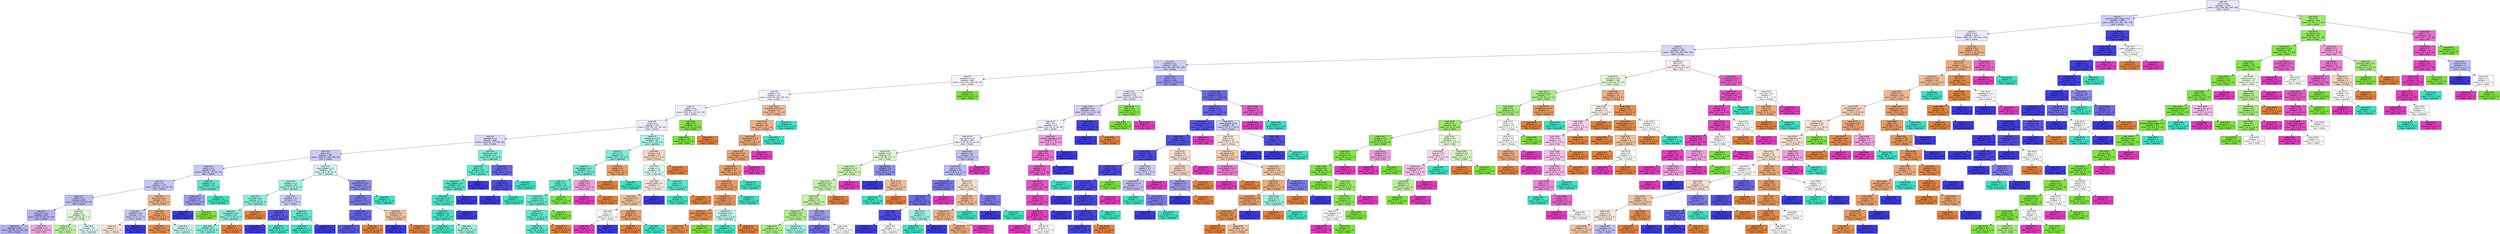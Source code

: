 digraph Tree {
node [shape=box, style="filled", color="black", fontname="helvetica"] ;
edge [fontname="helvetica"] ;
0 [label=<node &#35;0<br/>cumin &le; 0.5<br/>samples = 2298<br/>value = [412, 568, 290, 769, 259]<br/>class = korean>, fillcolor="#e8e8fc"] ;
1 [label=<node &#35;1<br/>roasted_sesame_seed &le; 0.5<br/>samples = 1856<br/>value = [408, 221, 285, 766, 176]<br/>class = korean>, fillcolor="#cfcef9"] ;
0 -> 1 [labeldistance=2.5, labelangle=45, headlabel="True"] ;
2 [label=<node &#35;2<br/>starch &le; 0.5<br/>samples = 1621<br/>value = [404, 221, 281, 541, 174]<br/>class = korean>, fillcolor="#e9e9fc"] ;
1 -> 2 ;
3 [label=<node &#35;3<br/>cilantro &le; 0.5<br/>samples = 1402<br/>value = [253, 219, 265, 503, 162]<br/>class = korean>, fillcolor="#d6d6fa"] ;
2 -> 3 ;
4 [label=<node &#35;4<br/>cayenne &le; 0.5<br/>samples = 1242<br/>value = [216, 168, 256, 502, 100]<br/>class = korean>, fillcolor="#cecef9"] ;
3 -> 4 ;
5 [label=<node &#35;5<br/>cardamom &le; 0.5<br/>samples = 848<br/>value = [178, 116, 238, 268, 48]<br/>class = korean>, fillcolor="#f5f5fe"] ;
4 -> 5 ;
6 [label=<node &#35;6<br/>pepper &le; 0.5<br/>samples = 817<br/>value = [178, 85, 238, 268, 48]<br/>class = korean>, fillcolor="#f5f5fe"] ;
5 -> 6 ;
7 [label=<node &#35;7<br/>yogurt &le; 0.5<br/>samples = 747<br/>value = [133, 84, 221, 267, 42]<br/>class = korean>, fillcolor="#eeeefd"] ;
6 -> 7 ;
8 [label=<node &#35;8<br/>wine &le; 0.5<br/>samples = 726<br/>value = [132, 64, 221, 267, 42]<br/>class = korean>, fillcolor="#ededfd"] ;
7 -> 8 ;
9 [label=<node &#35;9<br/>seaweed &le; 0.5<br/>samples = 646<br/>value = [108, 62, 173, 264, 39]<br/>class = korean>, fillcolor="#d9d9fa"] ;
8 -> 9 ;
10 [label=<node &#35;10<br/>sake &le; 0.5<br/>samples = 583<br/>value = [108, 62, 126, 248, 39]<br/>class = korean>, fillcolor="#cbcaf8"] ;
9 -> 10 ;
11 [label=<node &#35;11<br/>barley &le; 0.5<br/>samples = 493<br/>value = [102, 62, 78, 212, 39]<br/>class = korean>, fillcolor="#c8c7f8"] ;
10 -> 11 ;
12 [label=<node &#35;12<br/>pork &le; 0.5<br/>samples = 475<br/>value = [102, 61, 63, 210, 39]<br/>class = korean>, fillcolor="#c7c6f7"] ;
11 -> 12 ;
13 [label=<node &#35;13<br/>butter &le; 0.5<br/>samples = 440<br/>value = [79, 61, 59, 204, 37]<br/>class = korean>, fillcolor="#bbbaf6"] ;
12 -> 13 ;
14 [label=<node &#35;14<br/>lime_juice &le; 0.5<br/>samples = 395<br/>value = [70, 43, 49, 197, 36]<br/>class = korean>, fillcolor="#b3b2f5"] ;
13 -> 14 ;
15 [label=<node &#35;15<br/>samples = 382<br/>value = [70, 42, 45, 197, 28]<br/>class = korean>, fillcolor="#b0aef4"] ;
14 -> 15 ;
16 [label=<node &#35;16<br/>samples = 13<br/>value = [0, 1, 4, 0, 8]<br/>class = thai>, fillcolor="#f3a7e3"] ;
14 -> 16 ;
17 [label=<node &#35;17<br/>egg &le; 0.5<br/>samples = 45<br/>value = [9, 18, 10, 7, 1]<br/>class = indian>, fillcolor="#e1f9d2"] ;
13 -> 17 ;
18 [label=<node &#35;18<br/>samples = 23<br/>value = [4, 13, 2, 4, 0]<br/>class = indian>, fillcolor="#c0f3a1"] ;
17 -> 18 ;
19 [label=<node &#35;19<br/>samples = 22<br/>value = [5, 5, 8, 3, 1]<br/>class = japanese>, fillcolor="#dcfaf5"] ;
17 -> 19 ;
20 [label=<node &#35;20<br/>soy_sauce &le; 0.5<br/>samples = 35<br/>value = [23, 0, 4, 6, 2]<br/>class = chinese>, fillcolor="#f0b58b"] ;
12 -> 20 ;
21 [label=<node &#35;21<br/>vegetable &le; 0.5<br/>samples = 10<br/>value = [3, 0, 1, 5, 1]<br/>class = korean>, fillcolor="#c7c6f8"] ;
20 -> 21 ;
22 [label=<node &#35;22<br/>samples = 7<br/>value = [3, 0, 1, 2, 1]<br/>class = chinese>, fillcolor="#fae6d7"] ;
21 -> 22 ;
23 [label=<node &#35;23<br/>samples = 3<br/>value = [0, 0, 0, 3, 0]<br/>class = korean>, fillcolor="#3c39e5"] ;
21 -> 23 ;
24 [label=<node &#35;24<br/>rice &le; 0.5<br/>samples = 25<br/>value = [20, 0, 3, 1, 1]<br/>class = chinese>, fillcolor="#eb9e66"] ;
20 -> 24 ;
25 [label=<node &#35;25<br/>samples = 21<br/>value = [19, 0, 1, 1, 0]<br/>class = chinese>, fillcolor="#e88e4d"] ;
24 -> 25 ;
26 [label=<node &#35;26<br/>samples = 4<br/>value = [1, 0, 2, 0, 1]<br/>class = japanese>, fillcolor="#bdf6ec"] ;
24 -> 26 ;
27 [label=<node &#35;27<br/>soybean &le; 0.5<br/>samples = 18<br/>value = [0, 1, 15, 2, 0]<br/>class = japanese>, fillcolor="#5eead0"] ;
11 -> 27 ;
28 [label=<node &#35;28<br/>olive_oil &le; 0.5<br/>samples = 3<br/>value = [0, 1, 0, 2, 0]<br/>class = korean>, fillcolor="#9e9cf2"] ;
27 -> 28 ;
29 [label=<node &#35;29<br/>samples = 2<br/>value = [0, 0, 0, 2, 0]<br/>class = korean>, fillcolor="#3c39e5"] ;
28 -> 29 ;
30 [label=<node &#35;30<br/>samples = 1<br/>value = [0, 1, 0, 0, 0]<br/>class = indian>, fillcolor="#7be539"] ;
28 -> 30 ;
31 [label=<node &#35;31<br/>samples = 15<br/>value = [0, 0, 15, 0, 0]<br/>class = japanese>, fillcolor="#39e5c5"] ;
27 -> 31 ;
32 [label=<node &#35;32<br/>black_pepper &le; 0.5<br/>samples = 90<br/>value = [6, 0, 48, 36, 0]<br/>class = japanese>, fillcolor="#d3f9f2"] ;
10 -> 32 ;
33 [label=<node &#35;33<br/>soybean &le; 0.5<br/>samples = 69<br/>value = [3, 0, 44, 22, 0]<br/>class = japanese>, fillcolor="#a2f3e4"] ;
32 -> 33 ;
34 [label=<node &#35;34<br/>cucumber &le; 0.5<br/>samples = 55<br/>value = [3, 0, 38, 14, 0]<br/>class = japanese>, fillcolor="#8bf0dd"] ;
33 -> 34 ;
35 [label=<node &#35;35<br/>thai_pepper &le; 0.5<br/>samples = 54<br/>value = [2, 0, 38, 14, 0]<br/>class = japanese>, fillcolor="#88efdc"] ;
34 -> 35 ;
36 [label=<node &#35;36<br/>samples = 53<br/>value = [1, 0, 38, 14, 0]<br/>class = japanese>, fillcolor="#85efdb"] ;
35 -> 36 ;
37 [label=<node &#35;37<br/>samples = 1<br/>value = [1, 0, 0, 0, 0]<br/>class = chinese>, fillcolor="#e58139"] ;
35 -> 37 ;
38 [label=<node &#35;38<br/>samples = 1<br/>value = [1, 0, 0, 0, 0]<br/>class = chinese>, fillcolor="#e58139"] ;
34 -> 38 ;
39 [label=<node &#35;39<br/>vegetable &le; 0.5<br/>samples = 14<br/>value = [0, 0, 6, 8, 0]<br/>class = korean>, fillcolor="#cecef8"] ;
33 -> 39 ;
40 [label=<node &#35;40<br/>rice &le; 0.5<br/>samples = 8<br/>value = [0, 0, 1, 7, 0]<br/>class = korean>, fillcolor="#5855e9"] ;
39 -> 40 ;
41 [label=<node &#35;41<br/>samples = 7<br/>value = [0, 0, 0, 7, 0]<br/>class = korean>, fillcolor="#3c39e5"] ;
40 -> 41 ;
42 [label=<node &#35;42<br/>samples = 1<br/>value = [0, 0, 1, 0, 0]<br/>class = japanese>, fillcolor="#39e5c5"] ;
40 -> 42 ;
43 [label=<node &#35;43<br/>lemon &le; 0.5<br/>samples = 6<br/>value = [0, 0, 5, 1, 0]<br/>class = japanese>, fillcolor="#61ead1"] ;
39 -> 43 ;
44 [label=<node &#35;44<br/>samples = 5<br/>value = [0, 0, 5, 0, 0]<br/>class = japanese>, fillcolor="#39e5c5"] ;
43 -> 44 ;
45 [label=<node &#35;45<br/>samples = 1<br/>value = [0, 0, 0, 1, 0]<br/>class = korean>, fillcolor="#3c39e5"] ;
43 -> 45 ;
46 [label=<node &#35;46<br/>katsuobushi &le; 0.5<br/>samples = 21<br/>value = [3, 0, 4, 14, 0]<br/>class = korean>, fillcolor="#8c8bf0"] ;
32 -> 46 ;
47 [label=<node &#35;47<br/>chicken &le; 0.5<br/>samples = 19<br/>value = [3, 0, 2, 14, 0]<br/>class = korean>, fillcolor="#7977ed"] ;
46 -> 47 ;
48 [label=<node &#35;48<br/>cinnamon &le; 0.5<br/>samples = 16<br/>value = [1, 0, 2, 13, 0]<br/>class = korean>, fillcolor="#6663eb"] ;
47 -> 48 ;
49 [label=<node &#35;49<br/>samples = 15<br/>value = [0, 0, 2, 13, 0]<br/>class = korean>, fillcolor="#5a57e9"] ;
48 -> 49 ;
50 [label=<node &#35;50<br/>samples = 1<br/>value = [1, 0, 0, 0, 0]<br/>class = chinese>, fillcolor="#e58139"] ;
48 -> 50 ;
51 [label=<node &#35;51<br/>scallion &le; 0.5<br/>samples = 3<br/>value = [2, 0, 0, 1, 0]<br/>class = chinese>, fillcolor="#f2c09c"] ;
47 -> 51 ;
52 [label=<node &#35;52<br/>samples = 1<br/>value = [0, 0, 0, 1, 0]<br/>class = korean>, fillcolor="#3c39e5"] ;
51 -> 52 ;
53 [label=<node &#35;53<br/>samples = 2<br/>value = [2, 0, 0, 0, 0]<br/>class = chinese>, fillcolor="#e58139"] ;
51 -> 53 ;
54 [label=<node &#35;54<br/>samples = 2<br/>value = [0, 0, 2, 0, 0]<br/>class = japanese>, fillcolor="#39e5c5"] ;
46 -> 54 ;
55 [label=<node &#35;55<br/>sesame_oil &le; 0.5<br/>samples = 63<br/>value = [0, 0, 47, 16, 0]<br/>class = japanese>, fillcolor="#7ceed9"] ;
9 -> 55 ;
56 [label=<node &#35;56<br/>beef &le; 0.5<br/>samples = 52<br/>value = [0, 0, 45, 7, 0]<br/>class = japanese>, fillcolor="#58e9ce"] ;
55 -> 56 ;
57 [label=<node &#35;57<br/>black_pepper &le; 0.5<br/>samples = 50<br/>value = [0, 0, 45, 5, 0]<br/>class = japanese>, fillcolor="#4fe8cb"] ;
56 -> 57 ;
58 [label=<node &#35;58<br/>black_bean &le; 0.5<br/>samples = 49<br/>value = [0, 0, 45, 4, 0]<br/>class = japanese>, fillcolor="#4be7ca"] ;
57 -> 58 ;
59 [label=<node &#35;59<br/>vegetable &le; 0.5<br/>samples = 48<br/>value = [0, 0, 45, 3, 0]<br/>class = japanese>, fillcolor="#46e7c9"] ;
58 -> 59 ;
60 [label=<node &#35;60<br/>samples = 42<br/>value = [0, 0, 41, 1, 0]<br/>class = japanese>, fillcolor="#3ee6c6"] ;
59 -> 60 ;
61 [label=<node &#35;61<br/>samples = 6<br/>value = [0, 0, 4, 2, 0]<br/>class = japanese>, fillcolor="#9cf2e2"] ;
59 -> 61 ;
62 [label=<node &#35;62<br/>samples = 1<br/>value = [0, 0, 0, 1, 0]<br/>class = korean>, fillcolor="#3c39e5"] ;
58 -> 62 ;
63 [label=<node &#35;63<br/>samples = 1<br/>value = [0, 0, 0, 1, 0]<br/>class = korean>, fillcolor="#3c39e5"] ;
57 -> 63 ;
64 [label=<node &#35;64<br/>samples = 2<br/>value = [0, 0, 0, 2, 0]<br/>class = korean>, fillcolor="#3c39e5"] ;
56 -> 64 ;
65 [label=<node &#35;65<br/>carrot &le; 0.5<br/>samples = 11<br/>value = [0, 0, 2, 9, 0]<br/>class = korean>, fillcolor="#6765eb"] ;
55 -> 65 ;
66 [label=<node &#35;66<br/>chicken &le; 0.5<br/>samples = 10<br/>value = [0, 0, 1, 9, 0]<br/>class = korean>, fillcolor="#524fe8"] ;
65 -> 66 ;
67 [label=<node &#35;67<br/>samples = 9<br/>value = [0, 0, 0, 9, 0]<br/>class = korean>, fillcolor="#3c39e5"] ;
66 -> 67 ;
68 [label=<node &#35;68<br/>samples = 1<br/>value = [0, 0, 1, 0, 0]<br/>class = japanese>, fillcolor="#39e5c5"] ;
66 -> 68 ;
69 [label=<node &#35;69<br/>samples = 1<br/>value = [0, 0, 1, 0, 0]<br/>class = japanese>, fillcolor="#39e5c5"] ;
65 -> 69 ;
70 [label=<node &#35;70<br/>sesame_oil &le; 0.5<br/>samples = 80<br/>value = [24, 2, 48, 3, 3]<br/>class = japanese>, fillcolor="#aaf4e6"] ;
8 -> 70 ;
71 [label=<node &#35;71<br/>pork &le; 0.5<br/>samples = 57<br/>value = [12, 2, 41, 0, 2]<br/>class = japanese>, fillcolor="#7feeda"] ;
70 -> 71 ;
72 [label=<node &#35;72<br/>bell_pepper &le; 0.5<br/>samples = 52<br/>value = [8, 2, 40, 0, 2]<br/>class = japanese>, fillcolor="#6fecd5"] ;
71 -> 72 ;
73 [label=<node &#35;73<br/>brandy &le; 0.5<br/>samples = 49<br/>value = [7, 2, 40, 0, 0]<br/>class = japanese>, fillcolor="#63ebd1"] ;
72 -> 73 ;
74 [label=<node &#35;74<br/>currant &le; 0.5<br/>samples = 48<br/>value = [7, 1, 40, 0, 0]<br/>class = japanese>, fillcolor="#60ead0"] ;
73 -> 74 ;
75 [label=<node &#35;75<br/>peanut &le; 0.5<br/>samples = 47<br/>value = [7, 0, 40, 0, 0]<br/>class = japanese>, fillcolor="#5ceacf"] ;
74 -> 75 ;
76 [label=<node &#35;76<br/>samples = 46<br/>value = [6, 0, 40, 0, 0]<br/>class = japanese>, fillcolor="#57e9ce"] ;
75 -> 76 ;
77 [label=<node &#35;77<br/>samples = 1<br/>value = [1, 0, 0, 0, 0]<br/>class = chinese>, fillcolor="#e58139"] ;
75 -> 77 ;
78 [label=<node &#35;78<br/>samples = 1<br/>value = [0, 1, 0, 0, 0]<br/>class = indian>, fillcolor="#7be539"] ;
74 -> 78 ;
79 [label=<node &#35;79<br/>samples = 1<br/>value = [0, 1, 0, 0, 0]<br/>class = indian>, fillcolor="#7be539"] ;
73 -> 79 ;
80 [label=<node &#35;80<br/>scallop &le; 0.5<br/>samples = 3<br/>value = [1, 0, 0, 0, 2]<br/>class = thai>, fillcolor="#f29ce0"] ;
72 -> 80 ;
81 [label=<node &#35;81<br/>samples = 2<br/>value = [0, 0, 0, 0, 2]<br/>class = thai>, fillcolor="#e539c0"] ;
80 -> 81 ;
82 [label=<node &#35;82<br/>samples = 1<br/>value = [1, 0, 0, 0, 0]<br/>class = chinese>, fillcolor="#e58139"] ;
80 -> 82 ;
83 [label=<node &#35;83<br/>vinegar &le; 0.5<br/>samples = 5<br/>value = [4, 0, 1, 0, 0]<br/>class = chinese>, fillcolor="#eca06a"] ;
71 -> 83 ;
84 [label=<node &#35;84<br/>samples = 4<br/>value = [4, 0, 0, 0, 0]<br/>class = chinese>, fillcolor="#e58139"] ;
83 -> 84 ;
85 [label=<node &#35;85<br/>samples = 1<br/>value = [0, 0, 1, 0, 0]<br/>class = japanese>, fillcolor="#39e5c5"] ;
83 -> 85 ;
86 [label=<node &#35;86<br/>chicken &le; 0.5<br/>samples = 23<br/>value = [12, 0, 7, 3, 1]<br/>class = chinese>, fillcolor="#f7d8c1"] ;
70 -> 86 ;
87 [label=<node &#35;87<br/>vinegar &le; 0.5<br/>samples = 16<br/>value = [5, 0, 7, 3, 1]<br/>class = japanese>, fillcolor="#dbfaf4"] ;
86 -> 87 ;
88 [label=<node &#35;88<br/>sesame_seed &le; 0.5<br/>samples = 9<br/>value = [4, 0, 1, 3, 1]<br/>class = chinese>, fillcolor="#fbeade"] ;
87 -> 88 ;
89 [label=<node &#35;89<br/>soy_sauce &le; 0.5<br/>samples = 7<br/>value = [4, 0, 1, 1, 1]<br/>class = chinese>, fillcolor="#f2c09c"] ;
88 -> 89 ;
90 [label=<node &#35;90<br/>rice &le; 0.5<br/>samples = 2<br/>value = [0, 0, 0, 1, 1]<br/>class = korean>, fillcolor="#ffffff"] ;
89 -> 90 ;
91 [label=<node &#35;91<br/>samples = 1<br/>value = [0, 0, 0, 0, 1]<br/>class = thai>, fillcolor="#e539c0"] ;
90 -> 91 ;
92 [label=<node &#35;92<br/>samples = 1<br/>value = [0, 0, 0, 1, 0]<br/>class = korean>, fillcolor="#3c39e5"] ;
90 -> 92 ;
93 [label=<node &#35;93<br/>beef &le; 0.5<br/>samples = 5<br/>value = [4, 0, 1, 0, 0]<br/>class = chinese>, fillcolor="#eca06a"] ;
89 -> 93 ;
94 [label=<node &#35;94<br/>samples = 4<br/>value = [4, 0, 0, 0, 0]<br/>class = chinese>, fillcolor="#e58139"] ;
93 -> 94 ;
95 [label=<node &#35;95<br/>samples = 1<br/>value = [0, 0, 1, 0, 0]<br/>class = japanese>, fillcolor="#39e5c5"] ;
93 -> 95 ;
96 [label=<node &#35;96<br/>samples = 2<br/>value = [0, 0, 0, 2, 0]<br/>class = korean>, fillcolor="#3c39e5"] ;
88 -> 96 ;
97 [label=<node &#35;97<br/>seed &le; 0.5<br/>samples = 7<br/>value = [1, 0, 6, 0, 0]<br/>class = japanese>, fillcolor="#5ae9cf"] ;
87 -> 97 ;
98 [label=<node &#35;98<br/>samples = 6<br/>value = [0, 0, 6, 0, 0]<br/>class = japanese>, fillcolor="#39e5c5"] ;
97 -> 98 ;
99 [label=<node &#35;99<br/>samples = 1<br/>value = [1, 0, 0, 0, 0]<br/>class = chinese>, fillcolor="#e58139"] ;
97 -> 99 ;
100 [label=<node &#35;100<br/>samples = 7<br/>value = [7, 0, 0, 0, 0]<br/>class = chinese>, fillcolor="#e58139"] ;
86 -> 100 ;
101 [label=<node &#35;101<br/>egg &le; 0.5<br/>samples = 21<br/>value = [1, 20, 0, 0, 0]<br/>class = indian>, fillcolor="#82e643"] ;
7 -> 101 ;
102 [label=<node &#35;102<br/>samples = 20<br/>value = [0, 20, 0, 0, 0]<br/>class = indian>, fillcolor="#7be539"] ;
101 -> 102 ;
103 [label=<node &#35;103<br/>samples = 1<br/>value = [1, 0, 0, 0, 0]<br/>class = chinese>, fillcolor="#e58139"] ;
101 -> 103 ;
104 [label=<node &#35;104<br/>mandarin_peel &le; 0.5<br/>samples = 70<br/>value = [45, 1, 17, 1, 6]<br/>class = chinese>, fillcolor="#f1bc96"] ;
6 -> 104 ;
105 [label=<node &#35;105<br/>barley &le; 0.5<br/>samples = 65<br/>value = [45, 1, 12, 1, 6]<br/>class = chinese>, fillcolor="#efb184"] ;
104 -> 105 ;
106 [label=<node &#35;106<br/>lemongrass &le; 0.5<br/>samples = 61<br/>value = [45, 1, 8, 1, 6]<br/>class = chinese>, fillcolor="#eda775"] ;
105 -> 106 ;
107 [label=<node &#35;107<br/>lime_juice &le; 0.5<br/>samples = 59<br/>value = [45, 1, 8, 1, 4]<br/>class = chinese>, fillcolor="#eca46f"] ;
106 -> 107 ;
108 [label=<node &#35;108<br/>seaweed &le; 0.5<br/>samples = 57<br/>value = [45, 1, 8, 1, 2]<br/>class = chinese>, fillcolor="#eba069"] ;
107 -> 108 ;
109 [label=<node &#35;109<br/>bread &le; 0.5<br/>samples = 55<br/>value = [45, 1, 6, 1, 2]<br/>class = chinese>, fillcolor="#ea9b61"] ;
108 -> 109 ;
110 [label=<node &#35;110<br/>bell_pepper &le; 0.5<br/>samples = 53<br/>value = [45, 1, 4, 1, 2]<br/>class = chinese>, fillcolor="#e99659"] ;
109 -> 110 ;
111 [label=<node &#35;111<br/>green_bell_pepper &le; 0.5<br/>samples = 48<br/>value = [43, 1, 1, 1, 2]<br/>class = chinese>, fillcolor="#e88f4f"] ;
110 -> 111 ;
112 [label=<node &#35;112<br/>samples = 47<br/>value = [43, 0, 1, 1, 2]<br/>class = chinese>, fillcolor="#e78c4b"] ;
111 -> 112 ;
113 [label=<node &#35;113<br/>samples = 1<br/>value = [0, 1, 0, 0, 0]<br/>class = indian>, fillcolor="#7be539"] ;
111 -> 113 ;
114 [label=<node &#35;114<br/>mushroom &le; 0.5<br/>samples = 5<br/>value = [2, 0, 3, 0, 0]<br/>class = japanese>, fillcolor="#bdf6ec"] ;
110 -> 114 ;
115 [label=<node &#35;115<br/>samples = 3<br/>value = [0, 0, 3, 0, 0]<br/>class = japanese>, fillcolor="#39e5c5"] ;
114 -> 115 ;
116 [label=<node &#35;116<br/>samples = 2<br/>value = [2, 0, 0, 0, 0]<br/>class = chinese>, fillcolor="#e58139"] ;
114 -> 116 ;
117 [label=<node &#35;117<br/>samples = 2<br/>value = [0, 0, 2, 0, 0]<br/>class = japanese>, fillcolor="#39e5c5"] ;
109 -> 117 ;
118 [label=<node &#35;118<br/>samples = 2<br/>value = [0, 0, 2, 0, 0]<br/>class = japanese>, fillcolor="#39e5c5"] ;
108 -> 118 ;
119 [label=<node &#35;119<br/>samples = 2<br/>value = [0, 0, 0, 0, 2]<br/>class = thai>, fillcolor="#e539c0"] ;
107 -> 119 ;
120 [label=<node &#35;120<br/>samples = 2<br/>value = [0, 0, 0, 0, 2]<br/>class = thai>, fillcolor="#e539c0"] ;
106 -> 120 ;
121 [label=<node &#35;121<br/>samples = 4<br/>value = [0, 0, 4, 0, 0]<br/>class = japanese>, fillcolor="#39e5c5"] ;
105 -> 121 ;
122 [label=<node &#35;122<br/>samples = 5<br/>value = [0, 0, 5, 0, 0]<br/>class = japanese>, fillcolor="#39e5c5"] ;
104 -> 122 ;
123 [label=<node &#35;123<br/>samples = 31<br/>value = [0, 31, 0, 0, 0]<br/>class = indian>, fillcolor="#7be539"] ;
5 -> 123 ;
124 [label=<node &#35;124<br/>scallion &le; 0.5<br/>samples = 394<br/>value = [38, 52, 18, 234, 52]<br/>class = korean>, fillcolor="#9796f1"] ;
4 -> 124 ;
125 [label=<node &#35;125<br/>turmeric &le; 0.5<br/>samples = 179<br/>value = [15, 51, 11, 65, 37]<br/>class = korean>, fillcolor="#eae9fc"] ;
124 -> 125 ;
126 [label=<node &#35;126<br/>vegetable &le; 0.5<br/>samples = 156<br/>value = [15, 29, 11, 65, 36]<br/>class = korean>, fillcolor="#d0cff9"] ;
125 -> 126 ;
127 [label=<node &#35;127<br/>fish &le; 0.5<br/>samples = 134<br/>value = [14, 29, 11, 44, 36]<br/>class = korean>, fillcolor="#efeffd"] ;
126 -> 127 ;
128 [label=<node &#35;128<br/>soy_sauce &le; 0.5<br/>samples = 100<br/>value = [14, 28, 10, 34, 14]<br/>class = korean>, fillcolor="#efeefd"] ;
127 -> 128 ;
129 [label=<node &#35;129<br/>soybean &le; 0.5<br/>samples = 63<br/>value = [6, 28, 5, 17, 7]<br/>class = indian>, fillcolor="#dff9d0"] ;
128 -> 129 ;
130 [label=<node &#35;130<br/>lemongrass &le; 0.5<br/>samples = 54<br/>value = [4, 28, 4, 11, 7]<br/>class = indian>, fillcolor="#cbf5b1"] ;
129 -> 130 ;
131 [label=<node &#35;131<br/>peanut_oil &le; 0.5<br/>samples = 51<br/>value = [4, 28, 4, 11, 4]<br/>class = indian>, fillcolor="#c7f4ab"] ;
130 -> 131 ;
132 [label=<node &#35;132<br/>egg &le; 0.5<br/>samples = 49<br/>value = [2, 28, 4, 11, 4]<br/>class = indian>, fillcolor="#c4f3a6"] ;
131 -> 132 ;
133 [label=<node &#35;133<br/>cucumber &le; 0.5<br/>samples = 42<br/>value = [1, 27, 4, 7, 3]<br/>class = indian>, fillcolor="#b4f08e"] ;
132 -> 133 ;
134 [label=<node &#35;134<br/>samples = 39<br/>value = [0, 27, 2, 7, 3]<br/>class = indian>, fillcolor="#acef83"] ;
133 -> 134 ;
135 [label=<node &#35;135<br/>samples = 3<br/>value = [1, 0, 2, 0, 0]<br/>class = japanese>, fillcolor="#9cf2e2"] ;
133 -> 135 ;
136 [label=<node &#35;136<br/>corn &le; 0.5<br/>samples = 7<br/>value = [1, 1, 0, 4, 1]<br/>class = korean>, fillcolor="#9e9cf2"] ;
132 -> 136 ;
137 [label=<node &#35;137<br/>samples = 5<br/>value = [0, 0, 0, 4, 1]<br/>class = korean>, fillcolor="#6d6aec"] ;
136 -> 137 ;
138 [label=<node &#35;138<br/>samples = 2<br/>value = [1, 1, 0, 0, 0]<br/>class = chinese>, fillcolor="#ffffff"] ;
136 -> 138 ;
139 [label=<node &#35;139<br/>samples = 2<br/>value = [2, 0, 0, 0, 0]<br/>class = chinese>, fillcolor="#e58139"] ;
131 -> 139 ;
140 [label=<node &#35;140<br/>samples = 3<br/>value = [0, 0, 0, 0, 3]<br/>class = thai>, fillcolor="#e539c0"] ;
130 -> 140 ;
141 [label=<node &#35;141<br/>vinegar &le; 0.5<br/>samples = 9<br/>value = [2, 0, 1, 6, 0]<br/>class = korean>, fillcolor="#908ef0"] ;
129 -> 141 ;
142 [label=<node &#35;142<br/>samples = 6<br/>value = [0, 0, 0, 6, 0]<br/>class = korean>, fillcolor="#3c39e5"] ;
141 -> 142 ;
143 [label=<node &#35;143<br/>garlic &le; 0.5<br/>samples = 3<br/>value = [2, 0, 1, 0, 0]<br/>class = chinese>, fillcolor="#f2c09c"] ;
141 -> 143 ;
144 [label=<node &#35;144<br/>samples = 1<br/>value = [0, 0, 1, 0, 0]<br/>class = japanese>, fillcolor="#39e5c5"] ;
143 -> 144 ;
145 [label=<node &#35;145<br/>samples = 2<br/>value = [2, 0, 0, 0, 0]<br/>class = chinese>, fillcolor="#e58139"] ;
143 -> 145 ;
146 [label=<node &#35;146<br/>peanut &le; 0.5<br/>samples = 37<br/>value = [8, 0, 5, 17, 7]<br/>class = korean>, fillcolor="#c2c2f7"] ;
128 -> 146 ;
147 [label=<node &#35;147<br/>garlic &le; 0.5<br/>samples = 33<br/>value = [8, 0, 5, 17, 3]<br/>class = korean>, fillcolor="#b9b8f6"] ;
146 -> 147 ;
148 [label=<node &#35;148<br/>peanut_butter &le; 0.5<br/>samples = 16<br/>value = [0, 0, 3, 12, 1]<br/>class = korean>, fillcolor="#7876ed"] ;
147 -> 148 ;
149 [label=<node &#35;149<br/>egg &le; 0.5<br/>samples = 15<br/>value = [0, 0, 3, 12, 0]<br/>class = korean>, fillcolor="#6d6aec"] ;
148 -> 149 ;
150 [label=<node &#35;150<br/>rice &le; 0.5<br/>samples = 12<br/>value = [0, 0, 1, 11, 0]<br/>class = korean>, fillcolor="#4e4be7"] ;
149 -> 150 ;
151 [label=<node &#35;151<br/>samples = 10<br/>value = [0, 0, 0, 10, 0]<br/>class = korean>, fillcolor="#3c39e5"] ;
150 -> 151 ;
152 [label=<node &#35;152<br/>samples = 2<br/>value = [0, 0, 1, 1, 0]<br/>class = japanese>, fillcolor="#ffffff"] ;
150 -> 152 ;
153 [label=<node &#35;153<br/>beef &le; 0.5<br/>samples = 3<br/>value = [0, 0, 2, 1, 0]<br/>class = japanese>, fillcolor="#9cf2e2"] ;
149 -> 153 ;
154 [label=<node &#35;154<br/>samples = 2<br/>value = [0, 0, 2, 0, 0]<br/>class = japanese>, fillcolor="#39e5c5"] ;
153 -> 154 ;
155 [label=<node &#35;155<br/>samples = 1<br/>value = [0, 0, 0, 1, 0]<br/>class = korean>, fillcolor="#3c39e5"] ;
153 -> 155 ;
156 [label=<node &#35;156<br/>samples = 1<br/>value = [0, 0, 0, 0, 1]<br/>class = thai>, fillcolor="#e539c0"] ;
148 -> 156 ;
157 [label=<node &#35;157<br/>sake &le; 0.5<br/>samples = 17<br/>value = [8, 0, 2, 5, 2]<br/>class = chinese>, fillcolor="#f8e0ce"] ;
147 -> 157 ;
158 [label=<node &#35;158<br/>cabbage &le; 0.5<br/>samples = 13<br/>value = [8, 0, 1, 2, 2]<br/>class = chinese>, fillcolor="#f1ba93"] ;
157 -> 158 ;
159 [label=<node &#35;159<br/>macaroni &le; 0.5<br/>samples = 12<br/>value = [8, 0, 0, 2, 2]<br/>class = chinese>, fillcolor="#efb388"] ;
158 -> 159 ;
160 [label=<node &#35;160<br/>samples = 11<br/>value = [8, 0, 0, 2, 1]<br/>class = chinese>, fillcolor="#eeab7b"] ;
159 -> 160 ;
161 [label=<node &#35;161<br/>samples = 1<br/>value = [0, 0, 0, 0, 1]<br/>class = thai>, fillcolor="#e539c0"] ;
159 -> 161 ;
162 [label=<node &#35;162<br/>samples = 1<br/>value = [0, 0, 1, 0, 0]<br/>class = japanese>, fillcolor="#39e5c5"] ;
158 -> 162 ;
163 [label=<node &#35;163<br/>butter &le; 0.5<br/>samples = 4<br/>value = [0, 0, 1, 3, 0]<br/>class = korean>, fillcolor="#7d7bee"] ;
157 -> 163 ;
164 [label=<node &#35;164<br/>samples = 3<br/>value = [0, 0, 0, 3, 0]<br/>class = korean>, fillcolor="#3c39e5"] ;
163 -> 164 ;
165 [label=<node &#35;165<br/>samples = 1<br/>value = [0, 0, 1, 0, 0]<br/>class = japanese>, fillcolor="#39e5c5"] ;
163 -> 165 ;
166 [label=<node &#35;166<br/>samples = 4<br/>value = [0, 0, 0, 0, 4]<br/>class = thai>, fillcolor="#e539c0"] ;
146 -> 166 ;
167 [label=<node &#35;167<br/>chinese_cabbage &le; 0.5<br/>samples = 34<br/>value = [0, 1, 1, 10, 22]<br/>class = thai>, fillcolor="#f29ce0"] ;
127 -> 167 ;
168 [label=<node &#35;168<br/>kelp &le; 0.5<br/>samples = 28<br/>value = [0, 1, 1, 4, 22]<br/>class = thai>, fillcolor="#ec6bd0"] ;
167 -> 168 ;
169 [label=<node &#35;169<br/>soybean &le; 0.5<br/>samples = 26<br/>value = [0, 1, 1, 2, 22]<br/>class = thai>, fillcolor="#e95acb"] ;
168 -> 169 ;
170 [label=<node &#35;170<br/>nira &le; 0.5<br/>samples = 25<br/>value = [0, 1, 0, 2, 22]<br/>class = thai>, fillcolor="#e853c8"] ;
169 -> 170 ;
171 [label=<node &#35;171<br/>potato &le; 0.5<br/>samples = 24<br/>value = [0, 1, 0, 1, 22]<br/>class = thai>, fillcolor="#e74ac5"] ;
170 -> 171 ;
172 [label=<node &#35;172<br/>mango &le; 0.5<br/>samples = 23<br/>value = [0, 1, 0, 0, 22]<br/>class = thai>, fillcolor="#e642c3"] ;
171 -> 172 ;
173 [label=<node &#35;173<br/>samples = 21<br/>value = [0, 0, 0, 0, 21]<br/>class = thai>, fillcolor="#e539c0"] ;
172 -> 173 ;
174 [label=<node &#35;174<br/>samples = 2<br/>value = [0, 1, 0, 0, 1]<br/>class = indian>, fillcolor="#ffffff"] ;
172 -> 174 ;
175 [label=<node &#35;175<br/>samples = 1<br/>value = [0, 0, 0, 1, 0]<br/>class = korean>, fillcolor="#3c39e5"] ;
171 -> 175 ;
176 [label=<node &#35;176<br/>samples = 1<br/>value = [0, 0, 0, 1, 0]<br/>class = korean>, fillcolor="#3c39e5"] ;
170 -> 176 ;
177 [label=<node &#35;177<br/>samples = 1<br/>value = [0, 0, 1, 0, 0]<br/>class = japanese>, fillcolor="#39e5c5"] ;
169 -> 177 ;
178 [label=<node &#35;178<br/>samples = 2<br/>value = [0, 0, 0, 2, 0]<br/>class = korean>, fillcolor="#3c39e5"] ;
168 -> 178 ;
179 [label=<node &#35;179<br/>samples = 6<br/>value = [0, 0, 0, 6, 0]<br/>class = korean>, fillcolor="#3c39e5"] ;
167 -> 179 ;
180 [label=<node &#35;180<br/>corn &le; 0.5<br/>samples = 22<br/>value = [1, 0, 0, 21, 0]<br/>class = korean>, fillcolor="#4542e6"] ;
126 -> 180 ;
181 [label=<node &#35;181<br/>samples = 21<br/>value = [0, 0, 0, 21, 0]<br/>class = korean>, fillcolor="#3c39e5"] ;
180 -> 181 ;
182 [label=<node &#35;182<br/>samples = 1<br/>value = [1, 0, 0, 0, 0]<br/>class = chinese>, fillcolor="#e58139"] ;
180 -> 182 ;
183 [label=<node &#35;183<br/>basil &le; 0.5<br/>samples = 23<br/>value = [0, 22, 0, 0, 1]<br/>class = indian>, fillcolor="#81e642"] ;
125 -> 183 ;
184 [label=<node &#35;184<br/>samples = 22<br/>value = [0, 22, 0, 0, 0]<br/>class = indian>, fillcolor="#7be539"] ;
183 -> 184 ;
185 [label=<node &#35;185<br/>samples = 1<br/>value = [0, 0, 0, 0, 1]<br/>class = thai>, fillcolor="#e539c0"] ;
183 -> 185 ;
186 [label=<node &#35;186<br/>lime_juice &le; 0.5<br/>samples = 215<br/>value = [23, 1, 7, 169, 15]<br/>class = korean>, fillcolor="#6b68eb"] ;
124 -> 186 ;
187 [label=<node &#35;187<br/>vinegar &le; 0.5<br/>samples = 208<br/>value = [23, 1, 6, 169, 9]<br/>class = korean>, fillcolor="#6563ea"] ;
186 -> 187 ;
188 [label=<node &#35;188<br/>peanut_butter &le; 0.5<br/>samples = 172<br/>value = [11, 1, 3, 151, 6]<br/>class = korean>, fillcolor="#5553e8"] ;
187 -> 188 ;
189 [label=<node &#35;189<br/>bean &le; 0.5<br/>samples = 169<br/>value = [11, 1, 3, 151, 3]<br/>class = korean>, fillcolor="#5250e8"] ;
188 -> 189 ;
190 [label=<node &#35;190<br/>chicken &le; 0.5<br/>samples = 163<br/>value = [8, 1, 3, 149, 2]<br/>class = korean>, fillcolor="#4e4be7"] ;
189 -> 190 ;
191 [label=<node &#35;191<br/>lemon &le; 0.5<br/>samples = 157<br/>value = [8, 1, 1, 146, 1]<br/>class = korean>, fillcolor="#4a48e7"] ;
190 -> 191 ;
192 [label=<node &#35;192<br/>tomato &le; 0.5<br/>samples = 156<br/>value = [8, 0, 1, 146, 1]<br/>class = korean>, fillcolor="#4946e7"] ;
191 -> 192 ;
193 [label=<node &#35;193<br/>katsuobushi &le; 0.5<br/>samples = 155<br/>value = [8, 0, 1, 146, 0]<br/>class = korean>, fillcolor="#4845e7"] ;
192 -> 193 ;
194 [label=<node &#35;194<br/>sherry &le; 0.5<br/>samples = 154<br/>value = [8, 0, 0, 146, 0]<br/>class = korean>, fillcolor="#4744e6"] ;
193 -> 194 ;
195 [label=<node &#35;195<br/>samples = 153<br/>value = [7, 0, 0, 146, 0]<br/>class = korean>, fillcolor="#4542e6"] ;
194 -> 195 ;
196 [label=<node &#35;196<br/>samples = 1<br/>value = [1, 0, 0, 0, 0]<br/>class = chinese>, fillcolor="#e58139"] ;
194 -> 196 ;
197 [label=<node &#35;197<br/>samples = 1<br/>value = [0, 0, 1, 0, 0]<br/>class = japanese>, fillcolor="#39e5c5"] ;
193 -> 197 ;
198 [label=<node &#35;198<br/>samples = 1<br/>value = [0, 0, 0, 0, 1]<br/>class = thai>, fillcolor="#e539c0"] ;
192 -> 198 ;
199 [label=<node &#35;199<br/>samples = 1<br/>value = [0, 1, 0, 0, 0]<br/>class = indian>, fillcolor="#7be539"] ;
191 -> 199 ;
200 [label=<node &#35;200<br/>pepper &le; 0.5<br/>samples = 6<br/>value = [0, 0, 2, 3, 1]<br/>class = korean>, fillcolor="#cecef8"] ;
190 -> 200 ;
201 [label=<node &#35;201<br/>sesame_oil &le; 0.5<br/>samples = 5<br/>value = [0, 0, 2, 3, 0]<br/>class = korean>, fillcolor="#bebdf6"] ;
200 -> 201 ;
202 [label=<node &#35;202<br/>samples = 1<br/>value = [0, 0, 1, 0, 0]<br/>class = japanese>, fillcolor="#39e5c5"] ;
201 -> 202 ;
203 [label=<node &#35;203<br/>sesame_seed &le; 0.5<br/>samples = 4<br/>value = [0, 0, 1, 3, 0]<br/>class = korean>, fillcolor="#7d7bee"] ;
201 -> 203 ;
204 [label=<node &#35;204<br/>samples = 3<br/>value = [0, 0, 0, 3, 0]<br/>class = korean>, fillcolor="#3c39e5"] ;
203 -> 204 ;
205 [label=<node &#35;205<br/>samples = 1<br/>value = [0, 0, 1, 0, 0]<br/>class = japanese>, fillcolor="#39e5c5"] ;
203 -> 205 ;
206 [label=<node &#35;206<br/>samples = 1<br/>value = [0, 0, 0, 0, 1]<br/>class = thai>, fillcolor="#e539c0"] ;
200 -> 206 ;
207 [label=<node &#35;207<br/>shallot &le; 0.5<br/>samples = 6<br/>value = [3, 0, 0, 2, 1]<br/>class = chinese>, fillcolor="#f8e0ce"] ;
189 -> 207 ;
208 [label=<node &#35;208<br/>ginger &le; 0.5<br/>samples = 5<br/>value = [3, 0, 0, 2, 0]<br/>class = chinese>, fillcolor="#f6d5bd"] ;
207 -> 208 ;
209 [label=<node &#35;209<br/>vegetable &le; 0.5<br/>samples = 3<br/>value = [1, 0, 0, 2, 0]<br/>class = korean>, fillcolor="#9e9cf2"] ;
208 -> 209 ;
210 [label=<node &#35;210<br/>samples = 2<br/>value = [0, 0, 0, 2, 0]<br/>class = korean>, fillcolor="#3c39e5"] ;
209 -> 210 ;
211 [label=<node &#35;211<br/>samples = 1<br/>value = [1, 0, 0, 0, 0]<br/>class = chinese>, fillcolor="#e58139"] ;
209 -> 211 ;
212 [label=<node &#35;212<br/>samples = 2<br/>value = [2, 0, 0, 0, 0]<br/>class = chinese>, fillcolor="#e58139"] ;
208 -> 212 ;
213 [label=<node &#35;213<br/>samples = 1<br/>value = [0, 0, 0, 0, 1]<br/>class = thai>, fillcolor="#e539c0"] ;
207 -> 213 ;
214 [label=<node &#35;214<br/>samples = 3<br/>value = [0, 0, 0, 0, 3]<br/>class = thai>, fillcolor="#e539c0"] ;
188 -> 214 ;
215 [label=<node &#35;215<br/>black_pepper &le; 0.5<br/>samples = 36<br/>value = [12, 0, 3, 18, 3]<br/>class = korean>, fillcolor="#cecef8"] ;
187 -> 215 ;
216 [label=<node &#35;216<br/>radish &le; 0.5<br/>samples = 26<br/>value = [12, 0, 2, 9, 3]<br/>class = chinese>, fillcolor="#fae9dc"] ;
215 -> 216 ;
217 [label=<node &#35;217<br/>soy_sauce &le; 0.5<br/>samples = 22<br/>value = [12, 0, 2, 5, 3]<br/>class = chinese>, fillcolor="#f4cbad"] ;
216 -> 217 ;
218 [label=<node &#35;218<br/>bell_pepper &le; 0.5<br/>samples = 4<br/>value = [1, 0, 0, 0, 3]<br/>class = thai>, fillcolor="#ee7bd5"] ;
217 -> 218 ;
219 [label=<node &#35;219<br/>samples = 3<br/>value = [0, 0, 0, 0, 3]<br/>class = thai>, fillcolor="#e539c0"] ;
218 -> 219 ;
220 [label=<node &#35;220<br/>samples = 1<br/>value = [1, 0, 0, 0, 0]<br/>class = chinese>, fillcolor="#e58139"] ;
218 -> 220 ;
221 [label=<node &#35;221<br/>vegetable &le; 0.5<br/>samples = 18<br/>value = [11, 0, 2, 5, 0]<br/>class = chinese>, fillcolor="#f3c5a4"] ;
217 -> 221 ;
222 [label=<node &#35;222<br/>sake &le; 0.5<br/>samples = 14<br/>value = [10, 0, 2, 2, 0]<br/>class = chinese>, fillcolor="#eeab7b"] ;
221 -> 222 ;
223 [label=<node &#35;223<br/>chinese_cabbage &le; 0.5<br/>samples = 11<br/>value = [9, 0, 0, 2, 0]<br/>class = chinese>, fillcolor="#eb9d65"] ;
222 -> 223 ;
224 [label=<node &#35;224<br/>white_wine &le; 0.5<br/>samples = 10<br/>value = [9, 0, 0, 1, 0]<br/>class = chinese>, fillcolor="#e88f4f"] ;
223 -> 224 ;
225 [label=<node &#35;225<br/>samples = 7<br/>value = [7, 0, 0, 0, 0]<br/>class = chinese>, fillcolor="#e58139"] ;
224 -> 225 ;
226 [label=<node &#35;226<br/>samples = 3<br/>value = [2, 0, 0, 1, 0]<br/>class = chinese>, fillcolor="#f2c09c"] ;
224 -> 226 ;
227 [label=<node &#35;227<br/>samples = 1<br/>value = [0, 0, 0, 1, 0]<br/>class = korean>, fillcolor="#3c39e5"] ;
223 -> 227 ;
228 [label=<node &#35;228<br/>garlic &le; 0.5<br/>samples = 3<br/>value = [1, 0, 2, 0, 0]<br/>class = japanese>, fillcolor="#9cf2e2"] ;
222 -> 228 ;
229 [label=<node &#35;229<br/>samples = 1<br/>value = [1, 0, 0, 0, 0]<br/>class = chinese>, fillcolor="#e58139"] ;
228 -> 229 ;
230 [label=<node &#35;230<br/>samples = 2<br/>value = [0, 0, 2, 0, 0]<br/>class = japanese>, fillcolor="#39e5c5"] ;
228 -> 230 ;
231 [label=<node &#35;231<br/>sesame_oil &le; 0.5<br/>samples = 4<br/>value = [1, 0, 0, 3, 0]<br/>class = korean>, fillcolor="#7d7bee"] ;
221 -> 231 ;
232 [label=<node &#35;232<br/>samples = 1<br/>value = [1, 0, 0, 0, 0]<br/>class = chinese>, fillcolor="#e58139"] ;
231 -> 232 ;
233 [label=<node &#35;233<br/>samples = 3<br/>value = [0, 0, 0, 3, 0]<br/>class = korean>, fillcolor="#3c39e5"] ;
231 -> 233 ;
234 [label=<node &#35;234<br/>samples = 4<br/>value = [0, 0, 0, 4, 0]<br/>class = korean>, fillcolor="#3c39e5"] ;
216 -> 234 ;
235 [label=<node &#35;235<br/>lime &le; 0.5<br/>samples = 10<br/>value = [0, 0, 1, 9, 0]<br/>class = korean>, fillcolor="#524fe8"] ;
215 -> 235 ;
236 [label=<node &#35;236<br/>samples = 9<br/>value = [0, 0, 0, 9, 0]<br/>class = korean>, fillcolor="#3c39e5"] ;
235 -> 236 ;
237 [label=<node &#35;237<br/>samples = 1<br/>value = [0, 0, 1, 0, 0]<br/>class = japanese>, fillcolor="#39e5c5"] ;
235 -> 237 ;
238 [label=<node &#35;238<br/>bacon &le; 0.5<br/>samples = 7<br/>value = [0, 0, 1, 0, 6]<br/>class = thai>, fillcolor="#e95acb"] ;
186 -> 238 ;
239 [label=<node &#35;239<br/>samples = 6<br/>value = [0, 0, 0, 0, 6]<br/>class = thai>, fillcolor="#e539c0"] ;
238 -> 239 ;
240 [label=<node &#35;240<br/>samples = 1<br/>value = [0, 0, 1, 0, 0]<br/>class = japanese>, fillcolor="#39e5c5"] ;
238 -> 240 ;
241 [label=<node &#35;241<br/>fish &le; 0.5<br/>samples = 160<br/>value = [37, 51, 9, 1, 62]<br/>class = thai>, fillcolor="#fcebf9"] ;
3 -> 241 ;
242 [label=<node &#35;242<br/>soy_sauce &le; 0.5<br/>samples = 106<br/>value = [33, 49, 7, 0, 17]<br/>class = indian>, fillcolor="#e2f9d4"] ;
241 -> 242 ;
243 [label=<node &#35;243<br/>sesame_oil &le; 0.5<br/>samples = 73<br/>value = [10, 49, 3, 0, 11]<br/>class = indian>, fillcolor="#aeef86"] ;
242 -> 243 ;
244 [label=<node &#35;244<br/>bean &le; 0.5<br/>samples = 67<br/>value = [5, 49, 2, 0, 11]<br/>class = indian>, fillcolor="#a5ed79"] ;
243 -> 244 ;
245 [label=<node &#35;245<br/>rice &le; 0.5<br/>samples = 59<br/>value = [2, 47, 2, 0, 8]<br/>class = indian>, fillcolor="#9aeb68"] ;
244 -> 245 ;
246 [label=<node &#35;246<br/>shrimp &le; 0.5<br/>samples = 47<br/>value = [0, 42, 0, 0, 5]<br/>class = indian>, fillcolor="#8be851"] ;
245 -> 246 ;
247 [label=<node &#35;247<br/>wine &le; 0.5<br/>samples = 44<br/>value = [0, 41, 0, 0, 3]<br/>class = indian>, fillcolor="#85e747"] ;
246 -> 247 ;
248 [label=<node &#35;248<br/>chicken &le; 0.5<br/>samples = 43<br/>value = [0, 41, 0, 0, 2]<br/>class = indian>, fillcolor="#81e643"] ;
247 -> 248 ;
249 [label=<node &#35;249<br/>samples = 33<br/>value = [0, 33, 0, 0, 0]<br/>class = indian>, fillcolor="#7be539"] ;
248 -> 249 ;
250 [label=<node &#35;250<br/>bread &le; 0.5<br/>samples = 10<br/>value = [0, 8, 0, 0, 2]<br/>class = indian>, fillcolor="#9cec6a"] ;
248 -> 250 ;
251 [label=<node &#35;251<br/>cayenne &le; 0.5<br/>samples = 9<br/>value = [0, 8, 0, 0, 1]<br/>class = indian>, fillcolor="#8ce852"] ;
250 -> 251 ;
252 [label=<node &#35;252<br/>black_pepper &le; 0.5<br/>samples = 2<br/>value = [0, 1, 0, 0, 1]<br/>class = indian>, fillcolor="#ffffff"] ;
251 -> 252 ;
253 [label=<node &#35;253<br/>samples = 1<br/>value = [0, 0, 0, 0, 1]<br/>class = thai>, fillcolor="#e539c0"] ;
252 -> 253 ;
254 [label=<node &#35;254<br/>samples = 1<br/>value = [0, 1, 0, 0, 0]<br/>class = indian>, fillcolor="#7be539"] ;
252 -> 254 ;
255 [label=<node &#35;255<br/>samples = 7<br/>value = [0, 7, 0, 0, 0]<br/>class = indian>, fillcolor="#7be539"] ;
251 -> 255 ;
256 [label=<node &#35;256<br/>samples = 1<br/>value = [0, 0, 0, 0, 1]<br/>class = thai>, fillcolor="#e539c0"] ;
250 -> 256 ;
257 [label=<node &#35;257<br/>samples = 1<br/>value = [0, 0, 0, 0, 1]<br/>class = thai>, fillcolor="#e539c0"] ;
247 -> 257 ;
258 [label=<node &#35;258<br/>tomato &le; 0.5<br/>samples = 3<br/>value = [0, 1, 0, 0, 2]<br/>class = thai>, fillcolor="#f29ce0"] ;
246 -> 258 ;
259 [label=<node &#35;259<br/>samples = 2<br/>value = [0, 0, 0, 0, 2]<br/>class = thai>, fillcolor="#e539c0"] ;
258 -> 259 ;
260 [label=<node &#35;260<br/>samples = 1<br/>value = [0, 1, 0, 0, 0]<br/>class = indian>, fillcolor="#7be539"] ;
258 -> 260 ;
261 [label=<node &#35;261<br/>ginger &le; 0.5<br/>samples = 12<br/>value = [2, 5, 2, 0, 3]<br/>class = indian>, fillcolor="#e2f9d3"] ;
245 -> 261 ;
262 [label=<node &#35;262<br/>olive_oil &le; 0.5<br/>samples = 7<br/>value = [0, 2, 2, 0, 3]<br/>class = thai>, fillcolor="#fad7f2"] ;
261 -> 262 ;
263 [label=<node &#35;263<br/>vegetable_oil &le; 0.5<br/>samples = 5<br/>value = [0, 2, 0, 0, 3]<br/>class = thai>, fillcolor="#f6bdea"] ;
262 -> 263 ;
264 [label=<node &#35;264<br/>lettuce &le; 0.5<br/>samples = 3<br/>value = [0, 2, 0, 0, 1]<br/>class = indian>, fillcolor="#bdf29c"] ;
263 -> 264 ;
265 [label=<node &#35;265<br/>samples = 2<br/>value = [0, 2, 0, 0, 0]<br/>class = indian>, fillcolor="#7be539"] ;
264 -> 265 ;
266 [label=<node &#35;266<br/>samples = 1<br/>value = [0, 0, 0, 0, 1]<br/>class = thai>, fillcolor="#e539c0"] ;
264 -> 266 ;
267 [label=<node &#35;267<br/>samples = 2<br/>value = [0, 0, 0, 0, 2]<br/>class = thai>, fillcolor="#e539c0"] ;
263 -> 267 ;
268 [label=<node &#35;268<br/>samples = 2<br/>value = [0, 0, 2, 0, 0]<br/>class = japanese>, fillcolor="#39e5c5"] ;
262 -> 268 ;
269 [label=<node &#35;269<br/>cayenne &le; 0.5<br/>samples = 5<br/>value = [2, 3, 0, 0, 0]<br/>class = indian>, fillcolor="#d3f6bd"] ;
261 -> 269 ;
270 [label=<node &#35;270<br/>samples = 2<br/>value = [2, 0, 0, 0, 0]<br/>class = chinese>, fillcolor="#e58139"] ;
269 -> 270 ;
271 [label=<node &#35;271<br/>samples = 3<br/>value = [0, 3, 0, 0, 0]<br/>class = indian>, fillcolor="#7be539"] ;
269 -> 271 ;
272 [label=<node &#35;272<br/>carrot &le; 0.5<br/>samples = 8<br/>value = [3, 2, 0, 0, 3]<br/>class = chinese>, fillcolor="#ffffff"] ;
244 -> 272 ;
273 [label=<node &#35;273<br/>shrimp &le; 0.5<br/>samples = 6<br/>value = [3, 0, 0, 0, 3]<br/>class = chinese>, fillcolor="#ffffff"] ;
272 -> 273 ;
274 [label=<node &#35;274<br/>scallion &le; 0.5<br/>samples = 4<br/>value = [3, 0, 0, 0, 1]<br/>class = chinese>, fillcolor="#eeab7b"] ;
273 -> 274 ;
275 [label=<node &#35;275<br/>samples = 3<br/>value = [3, 0, 0, 0, 0]<br/>class = chinese>, fillcolor="#e58139"] ;
274 -> 275 ;
276 [label=<node &#35;276<br/>samples = 1<br/>value = [0, 0, 0, 0, 1]<br/>class = thai>, fillcolor="#e539c0"] ;
274 -> 276 ;
277 [label=<node &#35;277<br/>samples = 2<br/>value = [0, 0, 0, 0, 2]<br/>class = thai>, fillcolor="#e539c0"] ;
273 -> 277 ;
278 [label=<node &#35;278<br/>samples = 2<br/>value = [0, 2, 0, 0, 0]<br/>class = indian>, fillcolor="#7be539"] ;
272 -> 278 ;
279 [label=<node &#35;279<br/>orange_juice &le; 0.5<br/>samples = 6<br/>value = [5, 0, 1, 0, 0]<br/>class = chinese>, fillcolor="#ea9a61"] ;
243 -> 279 ;
280 [label=<node &#35;280<br/>samples = 5<br/>value = [5, 0, 0, 0, 0]<br/>class = chinese>, fillcolor="#e58139"] ;
279 -> 280 ;
281 [label=<node &#35;281<br/>samples = 1<br/>value = [0, 0, 1, 0, 0]<br/>class = japanese>, fillcolor="#39e5c5"] ;
279 -> 281 ;
282 [label=<node &#35;282<br/>scallion &le; 0.5<br/>samples = 33<br/>value = [23, 0, 4, 0, 6]<br/>class = chinese>, fillcolor="#efb082"] ;
242 -> 282 ;
283 [label=<node &#35;283<br/>chicken &le; 0.5<br/>samples = 14<br/>value = [6, 0, 3, 0, 5]<br/>class = chinese>, fillcolor="#fcf1e9"] ;
282 -> 283 ;
284 [label=<node &#35;284<br/>crab &le; 0.5<br/>samples = 11<br/>value = [3, 0, 3, 0, 5]<br/>class = thai>, fillcolor="#f8ceef"] ;
283 -> 284 ;
285 [label=<node &#35;285<br/>cider &le; 0.5<br/>samples = 10<br/>value = [2, 0, 3, 0, 5]<br/>class = thai>, fillcolor="#f8c6ed"] ;
284 -> 285 ;
286 [label=<node &#35;286<br/>lentil &le; 0.5<br/>samples = 9<br/>value = [1, 0, 3, 0, 5]<br/>class = thai>, fillcolor="#f6bdea"] ;
285 -> 286 ;
287 [label=<node &#35;287<br/>tomato &le; 0.5<br/>samples = 8<br/>value = [0, 0, 3, 0, 5]<br/>class = thai>, fillcolor="#f5b0e6"] ;
286 -> 287 ;
288 [label=<node &#35;288<br/>garlic &le; 0.5<br/>samples = 7<br/>value = [0, 0, 2, 0, 5]<br/>class = thai>, fillcolor="#ef88d9"] ;
287 -> 288 ;
289 [label=<node &#35;289<br/>samples = 1<br/>value = [0, 0, 1, 0, 0]<br/>class = japanese>, fillcolor="#39e5c5"] ;
288 -> 289 ;
290 [label=<node &#35;290<br/>vinegar &le; 0.5<br/>samples = 6<br/>value = [0, 0, 1, 0, 5]<br/>class = thai>, fillcolor="#ea61cd"] ;
288 -> 290 ;
291 [label=<node &#35;291<br/>samples = 4<br/>value = [0, 0, 0, 0, 4]<br/>class = thai>, fillcolor="#e539c0"] ;
290 -> 291 ;
292 [label=<node &#35;292<br/>samples = 2<br/>value = [0, 0, 1, 0, 1]<br/>class = japanese>, fillcolor="#ffffff"] ;
290 -> 292 ;
293 [label=<node &#35;293<br/>samples = 1<br/>value = [0, 0, 1, 0, 0]<br/>class = japanese>, fillcolor="#39e5c5"] ;
287 -> 293 ;
294 [label=<node &#35;294<br/>samples = 1<br/>value = [1, 0, 0, 0, 0]<br/>class = chinese>, fillcolor="#e58139"] ;
286 -> 294 ;
295 [label=<node &#35;295<br/>samples = 1<br/>value = [1, 0, 0, 0, 0]<br/>class = chinese>, fillcolor="#e58139"] ;
285 -> 295 ;
296 [label=<node &#35;296<br/>samples = 1<br/>value = [1, 0, 0, 0, 0]<br/>class = chinese>, fillcolor="#e58139"] ;
284 -> 296 ;
297 [label=<node &#35;297<br/>samples = 3<br/>value = [3, 0, 0, 0, 0]<br/>class = chinese>, fillcolor="#e58139"] ;
283 -> 297 ;
298 [label=<node &#35;298<br/>carrot &le; 0.5<br/>samples = 19<br/>value = [17, 0, 1, 0, 1]<br/>class = chinese>, fillcolor="#e88f4f"] ;
282 -> 298 ;
299 [label=<node &#35;299<br/>sesame_seed &le; 0.5<br/>samples = 17<br/>value = [16, 0, 0, 0, 1]<br/>class = chinese>, fillcolor="#e78945"] ;
298 -> 299 ;
300 [label=<node &#35;300<br/>samples = 14<br/>value = [14, 0, 0, 0, 0]<br/>class = chinese>, fillcolor="#e58139"] ;
299 -> 300 ;
301 [label=<node &#35;301<br/>rice &le; 0.5<br/>samples = 3<br/>value = [2, 0, 0, 0, 1]<br/>class = chinese>, fillcolor="#f2c09c"] ;
299 -> 301 ;
302 [label=<node &#35;302<br/>samples = 1<br/>value = [1, 0, 0, 0, 0]<br/>class = chinese>, fillcolor="#e58139"] ;
301 -> 302 ;
303 [label=<node &#35;303<br/>seed &le; 0.5<br/>samples = 2<br/>value = [1, 0, 0, 0, 1]<br/>class = chinese>, fillcolor="#ffffff"] ;
301 -> 303 ;
304 [label=<node &#35;304<br/>samples = 1<br/>value = [0, 0, 0, 0, 1]<br/>class = thai>, fillcolor="#e539c0"] ;
303 -> 304 ;
305 [label=<node &#35;305<br/>samples = 1<br/>value = [1, 0, 0, 0, 0]<br/>class = chinese>, fillcolor="#e58139"] ;
303 -> 305 ;
306 [label=<node &#35;306<br/>cabbage &le; 0.5<br/>samples = 2<br/>value = [1, 0, 1, 0, 0]<br/>class = chinese>, fillcolor="#ffffff"] ;
298 -> 306 ;
307 [label=<node &#35;307<br/>samples = 1<br/>value = [1, 0, 0, 0, 0]<br/>class = chinese>, fillcolor="#e58139"] ;
306 -> 307 ;
308 [label=<node &#35;308<br/>samples = 1<br/>value = [0, 0, 1, 0, 0]<br/>class = japanese>, fillcolor="#39e5c5"] ;
306 -> 308 ;
309 [label=<node &#35;309<br/>sesame_oil &le; 0.5<br/>samples = 54<br/>value = [4, 2, 2, 1, 45]<br/>class = thai>, fillcolor="#ea5dcb"] ;
241 -> 309 ;
310 [label=<node &#35;310<br/>mandarin_peel &le; 0.5<br/>samples = 47<br/>value = [1, 2, 1, 1, 42]<br/>class = thai>, fillcolor="#e84fc7"] ;
309 -> 310 ;
311 [label=<node &#35;311<br/>cabbage &le; 0.5<br/>samples = 46<br/>value = [1, 2, 0, 1, 42]<br/>class = thai>, fillcolor="#e74bc6"] ;
310 -> 311 ;
312 [label=<node &#35;312<br/>yogurt &le; 0.5<br/>samples = 44<br/>value = [0, 2, 0, 1, 41]<br/>class = thai>, fillcolor="#e747c4"] ;
311 -> 312 ;
313 [label=<node &#35;313<br/>turmeric &le; 0.5<br/>samples = 42<br/>value = [0, 1, 0, 1, 40]<br/>class = thai>, fillcolor="#e643c3"] ;
312 -> 313 ;
314 [label=<node &#35;314<br/>crab &le; 0.5<br/>samples = 39<br/>value = [0, 0, 0, 1, 38]<br/>class = thai>, fillcolor="#e63ec2"] ;
313 -> 314 ;
315 [label=<node &#35;315<br/>samples = 36<br/>value = [0, 0, 0, 0, 36]<br/>class = thai>, fillcolor="#e539c0"] ;
314 -> 315 ;
316 [label=<node &#35;316<br/>pepper &le; 0.5<br/>samples = 3<br/>value = [0, 0, 0, 1, 2]<br/>class = thai>, fillcolor="#f29ce0"] ;
314 -> 316 ;
317 [label=<node &#35;317<br/>samples = 2<br/>value = [0, 0, 0, 0, 2]<br/>class = thai>, fillcolor="#e539c0"] ;
316 -> 317 ;
318 [label=<node &#35;318<br/>samples = 1<br/>value = [0, 0, 0, 1, 0]<br/>class = korean>, fillcolor="#3c39e5"] ;
316 -> 318 ;
319 [label=<node &#35;319<br/>onion &le; 0.5<br/>samples = 3<br/>value = [0, 1, 0, 0, 2]<br/>class = thai>, fillcolor="#f29ce0"] ;
313 -> 319 ;
320 [label=<node &#35;320<br/>samples = 2<br/>value = [0, 0, 0, 0, 2]<br/>class = thai>, fillcolor="#e539c0"] ;
319 -> 320 ;
321 [label=<node &#35;321<br/>samples = 1<br/>value = [0, 1, 0, 0, 0]<br/>class = indian>, fillcolor="#7be539"] ;
319 -> 321 ;
322 [label=<node &#35;322<br/>ginger &le; 0.5<br/>samples = 2<br/>value = [0, 1, 0, 0, 1]<br/>class = indian>, fillcolor="#ffffff"] ;
312 -> 322 ;
323 [label=<node &#35;323<br/>samples = 1<br/>value = [0, 1, 0, 0, 0]<br/>class = indian>, fillcolor="#7be539"] ;
322 -> 323 ;
324 [label=<node &#35;324<br/>samples = 1<br/>value = [0, 0, 0, 0, 1]<br/>class = thai>, fillcolor="#e539c0"] ;
322 -> 324 ;
325 [label=<node &#35;325<br/>cayenne &le; 0.5<br/>samples = 2<br/>value = [1, 0, 0, 0, 1]<br/>class = chinese>, fillcolor="#ffffff"] ;
311 -> 325 ;
326 [label=<node &#35;326<br/>samples = 1<br/>value = [1, 0, 0, 0, 0]<br/>class = chinese>, fillcolor="#e58139"] ;
325 -> 326 ;
327 [label=<node &#35;327<br/>samples = 1<br/>value = [0, 0, 0, 0, 1]<br/>class = thai>, fillcolor="#e539c0"] ;
325 -> 327 ;
328 [label=<node &#35;328<br/>samples = 1<br/>value = [0, 0, 1, 0, 0]<br/>class = japanese>, fillcolor="#39e5c5"] ;
310 -> 328 ;
329 [label=<node &#35;329<br/>lime_juice &le; 0.5<br/>samples = 7<br/>value = [3, 0, 1, 0, 3]<br/>class = chinese>, fillcolor="#ffffff"] ;
309 -> 329 ;
330 [label=<node &#35;330<br/>rice &le; 0.5<br/>samples = 4<br/>value = [3, 0, 1, 0, 0]<br/>class = chinese>, fillcolor="#eeab7b"] ;
329 -> 330 ;
331 [label=<node &#35;331<br/>samples = 3<br/>value = [3, 0, 0, 0, 0]<br/>class = chinese>, fillcolor="#e58139"] ;
330 -> 331 ;
332 [label=<node &#35;332<br/>samples = 1<br/>value = [0, 0, 1, 0, 0]<br/>class = japanese>, fillcolor="#39e5c5"] ;
330 -> 332 ;
333 [label=<node &#35;333<br/>samples = 3<br/>value = [0, 0, 0, 0, 3]<br/>class = thai>, fillcolor="#e539c0"] ;
329 -> 333 ;
334 [label=<node &#35;334<br/>coconut &le; 0.5<br/>samples = 219<br/>value = [151, 2, 16, 38, 12]<br/>class = chinese>, fillcolor="#efb083"] ;
2 -> 334 ;
335 [label=<node &#35;335<br/>pork &le; 0.5<br/>samples = 213<br/>value = [151, 2, 15, 38, 7]<br/>class = chinese>, fillcolor="#eeae7f"] ;
334 -> 335 ;
336 [label=<node &#35;336<br/>lime_juice &le; 0.5<br/>samples = 161<br/>value = [103, 2, 15, 35, 6]<br/>class = chinese>, fillcolor="#f1bb94"] ;
335 -> 336 ;
337 [label=<node &#35;337<br/>scallion &le; 0.5<br/>samples = 158<br/>value = [103, 2, 12, 35, 6]<br/>class = chinese>, fillcolor="#f1b992"] ;
336 -> 337 ;
338 [label=<node &#35;338<br/>chicken_broth &le; 0.5<br/>samples = 92<br/>value = [50, 2, 8, 26, 6]<br/>class = chinese>, fillcolor="#f6d1b7"] ;
337 -> 338 ;
339 [label=<node &#35;339<br/>coriander &le; 0.5<br/>samples = 75<br/>value = [37, 2, 7, 26, 3]<br/>class = chinese>, fillcolor="#f9e3d3"] ;
338 -> 339 ;
340 [label=<node &#35;340<br/>cane_molasses &le; 0.5<br/>samples = 73<br/>value = [37, 0, 7, 26, 3]<br/>class = chinese>, fillcolor="#f9e2d1"] ;
339 -> 340 ;
341 [label=<node &#35;341<br/>shrimp &le; 0.5<br/>samples = 70<br/>value = [37, 0, 6, 26, 1]<br/>class = chinese>, fillcolor="#f8e0ce"] ;
340 -> 341 ;
342 [label=<node &#35;342<br/>vegetable &le; 0.5<br/>samples = 52<br/>value = [24, 0, 4, 24, 0]<br/>class = chinese>, fillcolor="#ffffff"] ;
341 -> 342 ;
343 [label=<node &#35;343<br/>fish &le; 0.5<br/>samples = 41<br/>value = [22, 0, 4, 15, 0]<br/>class = chinese>, fillcolor="#f8ddca"] ;
342 -> 343 ;
344 [label=<node &#35;344<br/>vinegar &le; 0.5<br/>samples = 34<br/>value = [21, 0, 3, 10, 0]<br/>class = chinese>, fillcolor="#f3c5a4"] ;
343 -> 344 ;
345 [label=<node &#35;345<br/>sake &le; 0.5<br/>samples = 24<br/>value = [12, 0, 3, 9, 0]<br/>class = chinese>, fillcolor="#fae6d7"] ;
344 -> 345 ;
346 [label=<node &#35;346<br/>samples = 19<br/>value = [12, 0, 1, 6, 0]<br/>class = chinese>, fillcolor="#f3c5a4"] ;
345 -> 346 ;
347 [label=<node &#35;347<br/>samples = 5<br/>value = [0, 0, 2, 3, 0]<br/>class = korean>, fillcolor="#bebdf6"] ;
345 -> 347 ;
348 [label=<node &#35;348<br/>meat &le; 0.5<br/>samples = 10<br/>value = [9, 0, 0, 1, 0]<br/>class = chinese>, fillcolor="#e88f4f"] ;
344 -> 348 ;
349 [label=<node &#35;349<br/>samples = 9<br/>value = [9, 0, 0, 0, 0]<br/>class = chinese>, fillcolor="#e58139"] ;
348 -> 349 ;
350 [label=<node &#35;350<br/>samples = 1<br/>value = [0, 0, 0, 1, 0]<br/>class = korean>, fillcolor="#3c39e5"] ;
348 -> 350 ;
351 [label=<node &#35;351<br/>seaweed &le; 0.5<br/>samples = 7<br/>value = [1, 0, 1, 5, 0]<br/>class = korean>, fillcolor="#7d7bee"] ;
343 -> 351 ;
352 [label=<node &#35;352<br/>roasted_peanut &le; 0.5<br/>samples = 6<br/>value = [1, 0, 0, 5, 0]<br/>class = korean>, fillcolor="#6361ea"] ;
351 -> 352 ;
353 [label=<node &#35;353<br/>samples = 5<br/>value = [0, 0, 0, 5, 0]<br/>class = korean>, fillcolor="#3c39e5"] ;
352 -> 353 ;
354 [label=<node &#35;354<br/>samples = 1<br/>value = [1, 0, 0, 0, 0]<br/>class = chinese>, fillcolor="#e58139"] ;
352 -> 354 ;
355 [label=<node &#35;355<br/>samples = 1<br/>value = [0, 0, 1, 0, 0]<br/>class = japanese>, fillcolor="#39e5c5"] ;
351 -> 355 ;
356 [label=<node &#35;356<br/>pepper &le; 0.5<br/>samples = 11<br/>value = [2, 0, 0, 9, 0]<br/>class = korean>, fillcolor="#6765eb"] ;
342 -> 356 ;
357 [label=<node &#35;357<br/>cucumber &le; 0.5<br/>samples = 10<br/>value = [1, 0, 0, 9, 0]<br/>class = korean>, fillcolor="#524fe8"] ;
356 -> 357 ;
358 [label=<node &#35;358<br/>samples = 9<br/>value = [0, 0, 0, 9, 0]<br/>class = korean>, fillcolor="#3c39e5"] ;
357 -> 358 ;
359 [label=<node &#35;359<br/>samples = 1<br/>value = [1, 0, 0, 0, 0]<br/>class = chinese>, fillcolor="#e58139"] ;
357 -> 359 ;
360 [label=<node &#35;360<br/>samples = 1<br/>value = [1, 0, 0, 0, 0]<br/>class = chinese>, fillcolor="#e58139"] ;
356 -> 360 ;
361 [label=<node &#35;361<br/>carrot &le; 0.5<br/>samples = 18<br/>value = [13, 0, 2, 2, 1]<br/>class = chinese>, fillcolor="#eda877"] ;
341 -> 361 ;
362 [label=<node &#35;362<br/>barley &le; 0.5<br/>samples = 16<br/>value = [13, 0, 1, 1, 1]<br/>class = chinese>, fillcolor="#ea9a61"] ;
361 -> 362 ;
363 [label=<node &#35;363<br/>palm &le; 0.5<br/>samples = 15<br/>value = [13, 0, 1, 0, 1]<br/>class = chinese>, fillcolor="#e99355"] ;
362 -> 363 ;
364 [label=<node &#35;364<br/>wheat &le; 0.5<br/>samples = 13<br/>value = [12, 0, 1, 0, 0]<br/>class = chinese>, fillcolor="#e78c49"] ;
363 -> 364 ;
365 [label=<node &#35;365<br/>samples = 11<br/>value = [11, 0, 0, 0, 0]<br/>class = chinese>, fillcolor="#e58139"] ;
364 -> 365 ;
366 [label=<node &#35;366<br/>samples = 2<br/>value = [1, 0, 1, 0, 0]<br/>class = chinese>, fillcolor="#ffffff"] ;
364 -> 366 ;
367 [label=<node &#35;367<br/>samples = 2<br/>value = [1, 0, 0, 0, 1]<br/>class = chinese>, fillcolor="#ffffff"] ;
363 -> 367 ;
368 [label=<node &#35;368<br/>samples = 1<br/>value = [0, 0, 0, 1, 0]<br/>class = korean>, fillcolor="#3c39e5"] ;
362 -> 368 ;
369 [label=<node &#35;369<br/>octopus &le; 0.5<br/>samples = 2<br/>value = [0, 0, 1, 1, 0]<br/>class = japanese>, fillcolor="#ffffff"] ;
361 -> 369 ;
370 [label=<node &#35;370<br/>samples = 1<br/>value = [0, 0, 1, 0, 0]<br/>class = japanese>, fillcolor="#39e5c5"] ;
369 -> 370 ;
371 [label=<node &#35;371<br/>samples = 1<br/>value = [0, 0, 0, 1, 0]<br/>class = korean>, fillcolor="#3c39e5"] ;
369 -> 371 ;
372 [label=<node &#35;372<br/>wheat &le; 0.5<br/>samples = 3<br/>value = [0, 0, 1, 0, 2]<br/>class = thai>, fillcolor="#f29ce0"] ;
340 -> 372 ;
373 [label=<node &#35;373<br/>samples = 2<br/>value = [0, 0, 0, 0, 2]<br/>class = thai>, fillcolor="#e539c0"] ;
372 -> 373 ;
374 [label=<node &#35;374<br/>samples = 1<br/>value = [0, 0, 1, 0, 0]<br/>class = japanese>, fillcolor="#39e5c5"] ;
372 -> 374 ;
375 [label=<node &#35;375<br/>samples = 2<br/>value = [0, 2, 0, 0, 0]<br/>class = indian>, fillcolor="#7be539"] ;
339 -> 375 ;
376 [label=<node &#35;376<br/>bell_pepper &le; 0.5<br/>samples = 17<br/>value = [13, 0, 1, 0, 3]<br/>class = chinese>, fillcolor="#eca572"] ;
338 -> 376 ;
377 [label=<node &#35;377<br/>lemon_juice &le; 0.5<br/>samples = 14<br/>value = [13, 0, 0, 0, 1]<br/>class = chinese>, fillcolor="#e78b48"] ;
376 -> 377 ;
378 [label=<node &#35;378<br/>samples = 13<br/>value = [13, 0, 0, 0, 0]<br/>class = chinese>, fillcolor="#e58139"] ;
377 -> 378 ;
379 [label=<node &#35;379<br/>samples = 1<br/>value = [0, 0, 0, 0, 1]<br/>class = thai>, fillcolor="#e539c0"] ;
377 -> 379 ;
380 [label=<node &#35;380<br/>shiitake &le; 0.5<br/>samples = 3<br/>value = [0, 0, 1, 0, 2]<br/>class = thai>, fillcolor="#f29ce0"] ;
376 -> 380 ;
381 [label=<node &#35;381<br/>samples = 2<br/>value = [0, 0, 0, 0, 2]<br/>class = thai>, fillcolor="#e539c0"] ;
380 -> 381 ;
382 [label=<node &#35;382<br/>samples = 1<br/>value = [0, 0, 1, 0, 0]<br/>class = japanese>, fillcolor="#39e5c5"] ;
380 -> 382 ;
383 [label=<node &#35;383<br/>grape_juice &le; 0.5<br/>samples = 66<br/>value = [53, 0, 4, 9, 0]<br/>class = chinese>, fillcolor="#eb9e66"] ;
337 -> 383 ;
384 [label=<node &#35;384<br/>pear &le; 0.5<br/>samples = 64<br/>value = [53, 0, 2, 9, 0]<br/>class = chinese>, fillcolor="#ea9a61"] ;
383 -> 384 ;
385 [label=<node &#35;385<br/>pumpkin &le; 0.5<br/>samples = 62<br/>value = [53, 0, 2, 7, 0]<br/>class = chinese>, fillcolor="#e99659"] ;
384 -> 385 ;
386 [label=<node &#35;386<br/>ginger &le; 0.5<br/>samples = 61<br/>value = [53, 0, 2, 6, 0]<br/>class = chinese>, fillcolor="#e99356"] ;
385 -> 386 ;
387 [label=<node &#35;387<br/>pepper &le; 0.5<br/>samples = 21<br/>value = [15, 0, 2, 4, 0]<br/>class = chinese>, fillcolor="#eead7f"] ;
386 -> 387 ;
388 [label=<node &#35;388<br/>sesame_seed &le; 0.5<br/>samples = 20<br/>value = [15, 0, 1, 4, 0]<br/>class = chinese>, fillcolor="#eda877"] ;
387 -> 388 ;
389 [label=<node &#35;389<br/>cucumber &le; 0.5<br/>samples = 19<br/>value = [15, 0, 1, 3, 0]<br/>class = chinese>, fillcolor="#eca06a"] ;
388 -> 389 ;
390 [label=<node &#35;390<br/>mussel &le; 0.5<br/>samples = 18<br/>value = [15, 0, 1, 2, 0]<br/>class = chinese>, fillcolor="#ea995e"] ;
389 -> 390 ;
391 [label=<node &#35;391<br/>samples = 17<br/>value = [15, 0, 1, 1, 0]<br/>class = chinese>, fillcolor="#e89152"] ;
390 -> 391 ;
392 [label=<node &#35;392<br/>samples = 1<br/>value = [0, 0, 0, 1, 0]<br/>class = korean>, fillcolor="#3c39e5"] ;
390 -> 392 ;
393 [label=<node &#35;393<br/>samples = 1<br/>value = [0, 0, 0, 1, 0]<br/>class = korean>, fillcolor="#3c39e5"] ;
389 -> 393 ;
394 [label=<node &#35;394<br/>samples = 1<br/>value = [0, 0, 0, 1, 0]<br/>class = korean>, fillcolor="#3c39e5"] ;
388 -> 394 ;
395 [label=<node &#35;395<br/>samples = 1<br/>value = [0, 0, 1, 0, 0]<br/>class = japanese>, fillcolor="#39e5c5"] ;
387 -> 395 ;
396 [label=<node &#35;396<br/>mackerel &le; 0.5<br/>samples = 40<br/>value = [38, 0, 0, 2, 0]<br/>class = chinese>, fillcolor="#e68843"] ;
386 -> 396 ;
397 [label=<node &#35;397<br/>vegetable &le; 0.5<br/>samples = 39<br/>value = [38, 0, 0, 1, 0]<br/>class = chinese>, fillcolor="#e6843e"] ;
396 -> 397 ;
398 [label=<node &#35;398<br/>samples = 34<br/>value = [34, 0, 0, 0, 0]<br/>class = chinese>, fillcolor="#e58139"] ;
397 -> 398 ;
399 [label=<node &#35;399<br/>vinegar &le; 0.5<br/>samples = 5<br/>value = [4, 0, 0, 1, 0]<br/>class = chinese>, fillcolor="#eca06a"] ;
397 -> 399 ;
400 [label=<node &#35;400<br/>samples = 4<br/>value = [4, 0, 0, 0, 0]<br/>class = chinese>, fillcolor="#e58139"] ;
399 -> 400 ;
401 [label=<node &#35;401<br/>samples = 1<br/>value = [0, 0, 0, 1, 0]<br/>class = korean>, fillcolor="#3c39e5"] ;
399 -> 401 ;
402 [label=<node &#35;402<br/>samples = 1<br/>value = [0, 0, 0, 1, 0]<br/>class = korean>, fillcolor="#3c39e5"] ;
396 -> 402 ;
403 [label=<node &#35;403<br/>samples = 1<br/>value = [0, 0, 0, 1, 0]<br/>class = korean>, fillcolor="#3c39e5"] ;
385 -> 403 ;
404 [label=<node &#35;404<br/>samples = 2<br/>value = [0, 0, 0, 2, 0]<br/>class = korean>, fillcolor="#3c39e5"] ;
384 -> 404 ;
405 [label=<node &#35;405<br/>samples = 2<br/>value = [0, 0, 2, 0, 0]<br/>class = japanese>, fillcolor="#39e5c5"] ;
383 -> 405 ;
406 [label=<node &#35;406<br/>samples = 3<br/>value = [0, 0, 3, 0, 0]<br/>class = japanese>, fillcolor="#39e5c5"] ;
336 -> 406 ;
407 [label=<node &#35;407<br/>fish &le; 0.5<br/>samples = 52<br/>value = [48, 0, 0, 3, 1]<br/>class = chinese>, fillcolor="#e78b49"] ;
335 -> 407 ;
408 [label=<node &#35;408<br/>lettuce &le; 0.5<br/>samples = 50<br/>value = [48, 0, 0, 2, 0]<br/>class = chinese>, fillcolor="#e68641"] ;
407 -> 408 ;
409 [label=<node &#35;409<br/>barley &le; 0.5<br/>samples = 49<br/>value = [48, 0, 0, 1, 0]<br/>class = chinese>, fillcolor="#e6843d"] ;
408 -> 409 ;
410 [label=<node &#35;410<br/>samples = 48<br/>value = [48, 0, 0, 0, 0]<br/>class = chinese>, fillcolor="#e58139"] ;
409 -> 410 ;
411 [label=<node &#35;411<br/>samples = 1<br/>value = [0, 0, 0, 1, 0]<br/>class = korean>, fillcolor="#3c39e5"] ;
409 -> 411 ;
412 [label=<node &#35;412<br/>samples = 1<br/>value = [0, 0, 0, 1, 0]<br/>class = korean>, fillcolor="#3c39e5"] ;
408 -> 412 ;
413 [label=<node &#35;413<br/>vegetable_oil &le; 0.5<br/>samples = 2<br/>value = [0, 0, 0, 1, 1]<br/>class = korean>, fillcolor="#ffffff"] ;
407 -> 413 ;
414 [label=<node &#35;414<br/>samples = 1<br/>value = [0, 0, 0, 1, 0]<br/>class = korean>, fillcolor="#3c39e5"] ;
413 -> 414 ;
415 [label=<node &#35;415<br/>samples = 1<br/>value = [0, 0, 0, 0, 1]<br/>class = thai>, fillcolor="#e539c0"] ;
413 -> 415 ;
416 [label=<node &#35;416<br/>vanilla &le; 0.5<br/>samples = 6<br/>value = [0, 0, 1, 0, 5]<br/>class = thai>, fillcolor="#ea61cd"] ;
334 -> 416 ;
417 [label=<node &#35;417<br/>samples = 5<br/>value = [0, 0, 0, 0, 5]<br/>class = thai>, fillcolor="#e539c0"] ;
416 -> 417 ;
418 [label=<node &#35;418<br/>samples = 1<br/>value = [0, 0, 1, 0, 0]<br/>class = japanese>, fillcolor="#39e5c5"] ;
416 -> 418 ;
419 [label=<node &#35;419<br/>cilantro &le; 0.5<br/>samples = 235<br/>value = [4, 0, 4, 225, 2]<br/>class = korean>, fillcolor="#4442e6"] ;
1 -> 419 ;
420 [label=<node &#35;420<br/>shallot &le; 0.5<br/>samples = 233<br/>value = [3, 0, 4, 225, 1]<br/>class = korean>, fillcolor="#4340e6"] ;
419 -> 420 ;
421 [label=<node &#35;421<br/>wasabi &le; 0.5<br/>samples = 232<br/>value = [3, 0, 4, 225, 0]<br/>class = korean>, fillcolor="#423fe6"] ;
420 -> 421 ;
422 [label=<node &#35;422<br/>enokidake &le; 0.5<br/>samples = 231<br/>value = [3, 0, 3, 225, 0]<br/>class = korean>, fillcolor="#413ee6"] ;
421 -> 422 ;
423 [label=<node &#35;423<br/>mustard &le; 0.5<br/>samples = 225<br/>value = [2, 0, 2, 221, 0]<br/>class = korean>, fillcolor="#3f3de5"] ;
422 -> 423 ;
424 [label=<node &#35;424<br/>beef_broth &le; 0.5<br/>samples = 220<br/>value = [2, 0, 1, 217, 0]<br/>class = korean>, fillcolor="#3f3ce5"] ;
423 -> 424 ;
425 [label=<node &#35;425<br/>starch &le; 0.5<br/>samples = 212<br/>value = [1, 0, 1, 210, 0]<br/>class = korean>, fillcolor="#3e3be5"] ;
424 -> 425 ;
426 [label=<node &#35;426<br/>seaweed &le; 0.5<br/>samples = 201<br/>value = [0, 0, 1, 200, 0]<br/>class = korean>, fillcolor="#3d3ae5"] ;
425 -> 426 ;
427 [label=<node &#35;427<br/>samples = 184<br/>value = [0, 0, 0, 184, 0]<br/>class = korean>, fillcolor="#3c39e5"] ;
426 -> 427 ;
428 [label=<node &#35;428<br/>vegetable &le; 0.5<br/>samples = 17<br/>value = [0, 0, 1, 16, 0]<br/>class = korean>, fillcolor="#4845e7"] ;
426 -> 428 ;
429 [label=<node &#35;429<br/>samples = 13<br/>value = [0, 0, 0, 13, 0]<br/>class = korean>, fillcolor="#3c39e5"] ;
428 -> 429 ;
430 [label=<node &#35;430<br/>beef &le; 0.5<br/>samples = 4<br/>value = [0, 0, 1, 3, 0]<br/>class = korean>, fillcolor="#7d7bee"] ;
428 -> 430 ;
431 [label=<node &#35;431<br/>samples = 1<br/>value = [0, 0, 1, 0, 0]<br/>class = japanese>, fillcolor="#39e5c5"] ;
430 -> 431 ;
432 [label=<node &#35;432<br/>samples = 3<br/>value = [0, 0, 0, 3, 0]<br/>class = korean>, fillcolor="#3c39e5"] ;
430 -> 432 ;
433 [label=<node &#35;433<br/>vegetable_oil &le; 0.5<br/>samples = 11<br/>value = [1, 0, 0, 10, 0]<br/>class = korean>, fillcolor="#504de8"] ;
425 -> 433 ;
434 [label=<node &#35;434<br/>samples = 9<br/>value = [0, 0, 0, 9, 0]<br/>class = korean>, fillcolor="#3c39e5"] ;
433 -> 434 ;
435 [label=<node &#35;435<br/>egg &le; 0.5<br/>samples = 2<br/>value = [1, 0, 0, 1, 0]<br/>class = chinese>, fillcolor="#ffffff"] ;
433 -> 435 ;
436 [label=<node &#35;436<br/>samples = 1<br/>value = [1, 0, 0, 0, 0]<br/>class = chinese>, fillcolor="#e58139"] ;
435 -> 436 ;
437 [label=<node &#35;437<br/>samples = 1<br/>value = [0, 0, 0, 1, 0]<br/>class = korean>, fillcolor="#3c39e5"] ;
435 -> 437 ;
438 [label=<node &#35;438<br/>vinegar &le; 0.5<br/>samples = 8<br/>value = [1, 0, 0, 7, 0]<br/>class = korean>, fillcolor="#5855e9"] ;
424 -> 438 ;
439 [label=<node &#35;439<br/>samples = 7<br/>value = [0, 0, 0, 7, 0]<br/>class = korean>, fillcolor="#3c39e5"] ;
438 -> 439 ;
440 [label=<node &#35;440<br/>samples = 1<br/>value = [1, 0, 0, 0, 0]<br/>class = chinese>, fillcolor="#e58139"] ;
438 -> 440 ;
441 [label=<node &#35;441<br/>cucumber &le; 0.5<br/>samples = 5<br/>value = [0, 0, 1, 4, 0]<br/>class = korean>, fillcolor="#6d6aec"] ;
423 -> 441 ;
442 [label=<node &#35;442<br/>samples = 3<br/>value = [0, 0, 0, 3, 0]<br/>class = korean>, fillcolor="#3c39e5"] ;
441 -> 442 ;
443 [label=<node &#35;443<br/>vegetable &le; 0.5<br/>samples = 2<br/>value = [0, 0, 1, 1, 0]<br/>class = japanese>, fillcolor="#ffffff"] ;
441 -> 443 ;
444 [label=<node &#35;444<br/>samples = 1<br/>value = [0, 0, 1, 0, 0]<br/>class = japanese>, fillcolor="#39e5c5"] ;
443 -> 444 ;
445 [label=<node &#35;445<br/>samples = 1<br/>value = [0, 0, 0, 1, 0]<br/>class = korean>, fillcolor="#3c39e5"] ;
443 -> 445 ;
446 [label=<node &#35;446<br/>scallion &le; 0.5<br/>samples = 6<br/>value = [1, 0, 1, 4, 0]<br/>class = korean>, fillcolor="#8a88ef"] ;
422 -> 446 ;
447 [label=<node &#35;447<br/>samples = 1<br/>value = [0, 0, 1, 0, 0]<br/>class = japanese>, fillcolor="#39e5c5"] ;
446 -> 447 ;
448 [label=<node &#35;448<br/>starch &le; 0.5<br/>samples = 5<br/>value = [1, 0, 0, 4, 0]<br/>class = korean>, fillcolor="#6d6aec"] ;
446 -> 448 ;
449 [label=<node &#35;449<br/>samples = 4<br/>value = [0, 0, 0, 4, 0]<br/>class = korean>, fillcolor="#3c39e5"] ;
448 -> 449 ;
450 [label=<node &#35;450<br/>samples = 1<br/>value = [1, 0, 0, 0, 0]<br/>class = chinese>, fillcolor="#e58139"] ;
448 -> 450 ;
451 [label=<node &#35;451<br/>samples = 1<br/>value = [0, 0, 1, 0, 0]<br/>class = japanese>, fillcolor="#39e5c5"] ;
421 -> 451 ;
452 [label=<node &#35;452<br/>samples = 1<br/>value = [0, 0, 0, 0, 1]<br/>class = thai>, fillcolor="#e539c0"] ;
420 -> 452 ;
453 [label=<node &#35;453<br/>green_bell_pepper &le; 0.5<br/>samples = 2<br/>value = [1, 0, 0, 0, 1]<br/>class = chinese>, fillcolor="#ffffff"] ;
419 -> 453 ;
454 [label=<node &#35;454<br/>samples = 1<br/>value = [1, 0, 0, 0, 0]<br/>class = chinese>, fillcolor="#e58139"] ;
453 -> 454 ;
455 [label=<node &#35;455<br/>samples = 1<br/>value = [0, 0, 0, 0, 1]<br/>class = thai>, fillcolor="#e539c0"] ;
453 -> 455 ;
456 [label=<node &#35;456<br/>fish &le; 0.5<br/>samples = 442<br/>value = [4, 347, 5, 3, 83]<br/>class = indian>, fillcolor="#9eec6d"] ;
0 -> 456 [labeldistance=2.5, labelangle=-45, headlabel="False"] ;
457 [label=<node &#35;457<br/>soy_sauce &le; 0.5<br/>samples = 392<br/>value = [4, 340, 3, 1, 44]<br/>class = indian>, fillcolor="#8fe957"] ;
456 -> 457 ;
458 [label=<node &#35;458<br/>lemongrass &le; 0.5<br/>samples = 362<br/>value = [1, 333, 2, 1, 25]<br/>class = indian>, fillcolor="#86e74a"] ;
457 -> 458 ;
459 [label=<node &#35;459<br/>shallot &le; 0.5<br/>samples = 356<br/>value = [1, 332, 2, 1, 20]<br/>class = indian>, fillcolor="#84e747"] ;
458 -> 459 ;
460 [label=<node &#35;460<br/>marjoram &le; 0.5<br/>samples = 344<br/>value = [0, 326, 2, 1, 15]<br/>class = indian>, fillcolor="#82e644"] ;
459 -> 460 ;
461 [label=<node &#35;461<br/>basil &le; 0.5<br/>samples = 342<br/>value = [0, 326, 2, 1, 13]<br/>class = indian>, fillcolor="#81e643"] ;
460 -> 461 ;
462 [label=<node &#35;462<br/>smoked_salmon &le; 0.5<br/>samples = 337<br/>value = [0, 324, 2, 1, 10]<br/>class = indian>, fillcolor="#80e641"] ;
461 -> 462 ;
463 [label=<node &#35;463<br/>roasted_sesame_seed &le; 0.5<br/>samples = 336<br/>value = [0, 324, 1, 1, 10]<br/>class = indian>, fillcolor="#80e640"] ;
462 -> 463 ;
464 [label=<node &#35;464<br/>star_anise &le; 0.5<br/>samples = 335<br/>value = [0, 324, 0, 1, 10]<br/>class = indian>, fillcolor="#7fe640"] ;
463 -> 464 ;
465 [label=<node &#35;465<br/>mussel &le; 0.5<br/>samples = 334<br/>value = [0, 324, 0, 1, 9]<br/>class = indian>, fillcolor="#7fe63f"] ;
464 -> 465 ;
466 [label=<node &#35;466<br/>peanut_butter &le; 0.5<br/>samples = 333<br/>value = [0, 324, 0, 1, 8]<br/>class = indian>, fillcolor="#7fe63e"] ;
465 -> 466 ;
467 [label=<node &#35;467<br/>squash &le; 0.5<br/>samples = 329<br/>value = [0, 322, 0, 1, 6]<br/>class = indian>, fillcolor="#7ee63d"] ;
466 -> 467 ;
468 [label=<node &#35;468<br/>asparagus &le; 0.5<br/>samples = 327<br/>value = [0, 321, 0, 1, 5]<br/>class = indian>, fillcolor="#7de53d"] ;
467 -> 468 ;
469 [label=<node &#35;469<br/>starch &le; 0.5<br/>samples = 325<br/>value = [0, 320, 0, 1, 4]<br/>class = indian>, fillcolor="#7de53c"] ;
468 -> 469 ;
470 [label=<node &#35;470<br/>samples = 321<br/>value = [0, 317, 0, 1, 3]<br/>class = indian>, fillcolor="#7de53b"] ;
469 -> 470 ;
471 [label=<node &#35;471<br/>samples = 4<br/>value = [0, 3, 0, 0, 1]<br/>class = indian>, fillcolor="#a7ee7b"] ;
469 -> 471 ;
472 [label=<node &#35;472<br/>raisin &le; 0.5<br/>samples = 2<br/>value = [0, 1, 0, 0, 1]<br/>class = indian>, fillcolor="#ffffff"] ;
468 -> 472 ;
473 [label=<node &#35;473<br/>samples = 1<br/>value = [0, 0, 0, 0, 1]<br/>class = thai>, fillcolor="#e539c0"] ;
472 -> 473 ;
474 [label=<node &#35;474<br/>samples = 1<br/>value = [0, 1, 0, 0, 0]<br/>class = indian>, fillcolor="#7be539"] ;
472 -> 474 ;
475 [label=<node &#35;475<br/>ginger &le; 0.5<br/>samples = 2<br/>value = [0, 1, 0, 0, 1]<br/>class = indian>, fillcolor="#ffffff"] ;
467 -> 475 ;
476 [label=<node &#35;476<br/>samples = 1<br/>value = [0, 0, 0, 0, 1]<br/>class = thai>, fillcolor="#e539c0"] ;
475 -> 476 ;
477 [label=<node &#35;477<br/>samples = 1<br/>value = [0, 1, 0, 0, 0]<br/>class = indian>, fillcolor="#7be539"] ;
475 -> 477 ;
478 [label=<node &#35;478<br/>wheat &le; 0.5<br/>samples = 4<br/>value = [0, 2, 0, 0, 2]<br/>class = indian>, fillcolor="#ffffff"] ;
466 -> 478 ;
479 [label=<node &#35;479<br/>samples = 2<br/>value = [0, 2, 0, 0, 0]<br/>class = indian>, fillcolor="#7be539"] ;
478 -> 479 ;
480 [label=<node &#35;480<br/>samples = 2<br/>value = [0, 0, 0, 0, 2]<br/>class = thai>, fillcolor="#e539c0"] ;
478 -> 480 ;
481 [label=<node &#35;481<br/>samples = 1<br/>value = [0, 0, 0, 0, 1]<br/>class = thai>, fillcolor="#e539c0"] ;
465 -> 481 ;
482 [label=<node &#35;482<br/>samples = 1<br/>value = [0, 0, 0, 0, 1]<br/>class = thai>, fillcolor="#e539c0"] ;
464 -> 482 ;
483 [label=<node &#35;483<br/>samples = 1<br/>value = [0, 0, 1, 0, 0]<br/>class = japanese>, fillcolor="#39e5c5"] ;
463 -> 483 ;
484 [label=<node &#35;484<br/>samples = 1<br/>value = [0, 0, 1, 0, 0]<br/>class = japanese>, fillcolor="#39e5c5"] ;
462 -> 484 ;
485 [label=<node &#35;485<br/>chicken_broth &le; 0.5<br/>samples = 5<br/>value = [0, 2, 0, 0, 3]<br/>class = thai>, fillcolor="#f6bdea"] ;
461 -> 485 ;
486 [label=<node &#35;486<br/>samples = 3<br/>value = [0, 0, 0, 0, 3]<br/>class = thai>, fillcolor="#e539c0"] ;
485 -> 486 ;
487 [label=<node &#35;487<br/>samples = 2<br/>value = [0, 2, 0, 0, 0]<br/>class = indian>, fillcolor="#7be539"] ;
485 -> 487 ;
488 [label=<node &#35;488<br/>samples = 2<br/>value = [0, 0, 0, 0, 2]<br/>class = thai>, fillcolor="#e539c0"] ;
460 -> 488 ;
489 [label=<node &#35;489<br/>white_wine &le; 0.5<br/>samples = 12<br/>value = [1, 6, 0, 0, 5]<br/>class = indian>, fillcolor="#ecfbe3"] ;
459 -> 489 ;
490 [label=<node &#35;490<br/>potato &le; 0.5<br/>samples = 9<br/>value = [1, 6, 0, 0, 2]<br/>class = indian>, fillcolor="#b4f08e"] ;
489 -> 490 ;
491 [label=<node &#35;491<br/>scallion &le; 0.5<br/>samples = 8<br/>value = [0, 6, 0, 0, 2]<br/>class = indian>, fillcolor="#a7ee7b"] ;
490 -> 491 ;
492 [label=<node &#35;492<br/>rice &le; 0.5<br/>samples = 7<br/>value = [0, 6, 0, 0, 1]<br/>class = indian>, fillcolor="#91e95a"] ;
491 -> 492 ;
493 [label=<node &#35;493<br/>samples = 5<br/>value = [0, 5, 0, 0, 0]<br/>class = indian>, fillcolor="#7be539"] ;
492 -> 493 ;
494 [label=<node &#35;494<br/>samples = 2<br/>value = [0, 1, 0, 0, 1]<br/>class = indian>, fillcolor="#ffffff"] ;
492 -> 494 ;
495 [label=<node &#35;495<br/>samples = 1<br/>value = [0, 0, 0, 0, 1]<br/>class = thai>, fillcolor="#e539c0"] ;
491 -> 495 ;
496 [label=<node &#35;496<br/>samples = 1<br/>value = [1, 0, 0, 0, 0]<br/>class = chinese>, fillcolor="#e58139"] ;
490 -> 496 ;
497 [label=<node &#35;497<br/>samples = 3<br/>value = [0, 0, 0, 0, 3]<br/>class = thai>, fillcolor="#e539c0"] ;
489 -> 497 ;
498 [label=<node &#35;498<br/>chicken_broth &le; 0.5<br/>samples = 6<br/>value = [0, 1, 0, 0, 5]<br/>class = thai>, fillcolor="#ea61cd"] ;
458 -> 498 ;
499 [label=<node &#35;499<br/>samples = 4<br/>value = [0, 0, 0, 0, 4]<br/>class = thai>, fillcolor="#e539c0"] ;
498 -> 499 ;
500 [label=<node &#35;500<br/>samples = 2<br/>value = [0, 1, 0, 0, 1]<br/>class = indian>, fillcolor="#ffffff"] ;
498 -> 500 ;
501 [label=<node &#35;501<br/>potato &le; 0.5<br/>samples = 30<br/>value = [3, 7, 1, 0, 19]<br/>class = thai>, fillcolor="#f198de"] ;
457 -> 501 ;
502 [label=<node &#35;502<br/>starch &le; 0.5<br/>samples = 26<br/>value = [2, 4, 1, 0, 19]<br/>class = thai>, fillcolor="#ed78d4"] ;
501 -> 502 ;
503 [label=<node &#35;503<br/>cauliflower &le; 0.5<br/>samples = 22<br/>value = [0, 4, 0, 0, 18]<br/>class = thai>, fillcolor="#eb65ce"] ;
502 -> 503 ;
504 [label=<node &#35;504<br/>lemon_juice &le; 0.5<br/>samples = 21<br/>value = [0, 3, 0, 0, 18]<br/>class = thai>, fillcolor="#e95acb"] ;
503 -> 504 ;
505 [label=<node &#35;505<br/>scallop &le; 0.5<br/>samples = 20<br/>value = [0, 2, 0, 0, 18]<br/>class = thai>, fillcolor="#e84fc7"] ;
504 -> 505 ;
506 [label=<node &#35;506<br/>sweet_potato &le; 0.5<br/>samples = 18<br/>value = [0, 1, 0, 0, 17]<br/>class = thai>, fillcolor="#e745c4"] ;
505 -> 506 ;
507 [label=<node &#35;507<br/>samples = 16<br/>value = [0, 0, 0, 0, 16]<br/>class = thai>, fillcolor="#e539c0"] ;
506 -> 507 ;
508 [label=<node &#35;508<br/>samples = 2<br/>value = [0, 1, 0, 0, 1]<br/>class = indian>, fillcolor="#ffffff"] ;
506 -> 508 ;
509 [label=<node &#35;509<br/>samples = 2<br/>value = [0, 1, 0, 0, 1]<br/>class = indian>, fillcolor="#ffffff"] ;
505 -> 509 ;
510 [label=<node &#35;510<br/>samples = 1<br/>value = [0, 1, 0, 0, 0]<br/>class = indian>, fillcolor="#7be539"] ;
504 -> 510 ;
511 [label=<node &#35;511<br/>samples = 1<br/>value = [0, 1, 0, 0, 0]<br/>class = indian>, fillcolor="#7be539"] ;
503 -> 511 ;
512 [label=<node &#35;512<br/>ginger &le; 0.5<br/>samples = 4<br/>value = [2, 0, 1, 0, 1]<br/>class = chinese>, fillcolor="#f6d5bd"] ;
502 -> 512 ;
513 [label=<node &#35;513<br/>coriander &le; 0.5<br/>samples = 2<br/>value = [0, 0, 1, 0, 1]<br/>class = japanese>, fillcolor="#ffffff"] ;
512 -> 513 ;
514 [label=<node &#35;514<br/>samples = 1<br/>value = [0, 0, 0, 0, 1]<br/>class = thai>, fillcolor="#e539c0"] ;
513 -> 514 ;
515 [label=<node &#35;515<br/>samples = 1<br/>value = [0, 0, 1, 0, 0]<br/>class = japanese>, fillcolor="#39e5c5"] ;
513 -> 515 ;
516 [label=<node &#35;516<br/>samples = 2<br/>value = [2, 0, 0, 0, 0]<br/>class = chinese>, fillcolor="#e58139"] ;
512 -> 516 ;
517 [label=<node &#35;517<br/>chicken_broth &le; 0.5<br/>samples = 4<br/>value = [1, 3, 0, 0, 0]<br/>class = indian>, fillcolor="#a7ee7b"] ;
501 -> 517 ;
518 [label=<node &#35;518<br/>samples = 3<br/>value = [0, 3, 0, 0, 0]<br/>class = indian>, fillcolor="#7be539"] ;
517 -> 518 ;
519 [label=<node &#35;519<br/>samples = 1<br/>value = [1, 0, 0, 0, 0]<br/>class = chinese>, fillcolor="#e58139"] ;
517 -> 519 ;
520 [label=<node &#35;520<br/>yogurt &le; 0.5<br/>samples = 50<br/>value = [0, 7, 2, 2, 39]<br/>class = thai>, fillcolor="#ec6cd0"] ;
456 -> 520 ;
521 [label=<node &#35;521<br/>egg &le; 0.5<br/>samples = 45<br/>value = [0, 2, 2, 2, 39]<br/>class = thai>, fillcolor="#e955c9"] ;
520 -> 521 ;
522 [label=<node &#35;522<br/>mango &le; 0.5<br/>samples = 41<br/>value = [0, 1, 2, 0, 38]<br/>class = thai>, fillcolor="#e748c5"] ;
521 -> 522 ;
523 [label=<node &#35;523<br/>barley &le; 0.5<br/>samples = 40<br/>value = [0, 0, 2, 0, 38]<br/>class = thai>, fillcolor="#e643c3"] ;
522 -> 523 ;
524 [label=<node &#35;524<br/>lemon &le; 0.5<br/>samples = 39<br/>value = [0, 0, 1, 0, 38]<br/>class = thai>, fillcolor="#e63ec2"] ;
523 -> 524 ;
525 [label=<node &#35;525<br/>samples = 37<br/>value = [0, 0, 0, 0, 37]<br/>class = thai>, fillcolor="#e539c0"] ;
524 -> 525 ;
526 [label=<node &#35;526<br/>chicken &le; 0.5<br/>samples = 2<br/>value = [0, 0, 1, 0, 1]<br/>class = japanese>, fillcolor="#ffffff"] ;
524 -> 526 ;
527 [label=<node &#35;527<br/>samples = 1<br/>value = [0, 0, 1, 0, 0]<br/>class = japanese>, fillcolor="#39e5c5"] ;
526 -> 527 ;
528 [label=<node &#35;528<br/>samples = 1<br/>value = [0, 0, 0, 0, 1]<br/>class = thai>, fillcolor="#e539c0"] ;
526 -> 528 ;
529 [label=<node &#35;529<br/>samples = 1<br/>value = [0, 0, 1, 0, 0]<br/>class = japanese>, fillcolor="#39e5c5"] ;
523 -> 529 ;
530 [label=<node &#35;530<br/>samples = 1<br/>value = [0, 1, 0, 0, 0]<br/>class = indian>, fillcolor="#7be539"] ;
522 -> 530 ;
531 [label=<node &#35;531<br/>coconut &le; 0.5<br/>samples = 4<br/>value = [0, 1, 0, 2, 1]<br/>class = korean>, fillcolor="#bebdf6"] ;
521 -> 531 ;
532 [label=<node &#35;532<br/>samples = 2<br/>value = [0, 0, 0, 2, 0]<br/>class = korean>, fillcolor="#3c39e5"] ;
531 -> 532 ;
533 [label=<node &#35;533<br/>wheat &le; 0.5<br/>samples = 2<br/>value = [0, 1, 0, 0, 1]<br/>class = indian>, fillcolor="#ffffff"] ;
531 -> 533 ;
534 [label=<node &#35;534<br/>samples = 1<br/>value = [0, 0, 0, 0, 1]<br/>class = thai>, fillcolor="#e539c0"] ;
533 -> 534 ;
535 [label=<node &#35;535<br/>samples = 1<br/>value = [0, 1, 0, 0, 0]<br/>class = indian>, fillcolor="#7be539"] ;
533 -> 535 ;
536 [label=<node &#35;536<br/>samples = 5<br/>value = [0, 5, 0, 0, 0]<br/>class = indian>, fillcolor="#7be539"] ;
520 -> 536 ;
}